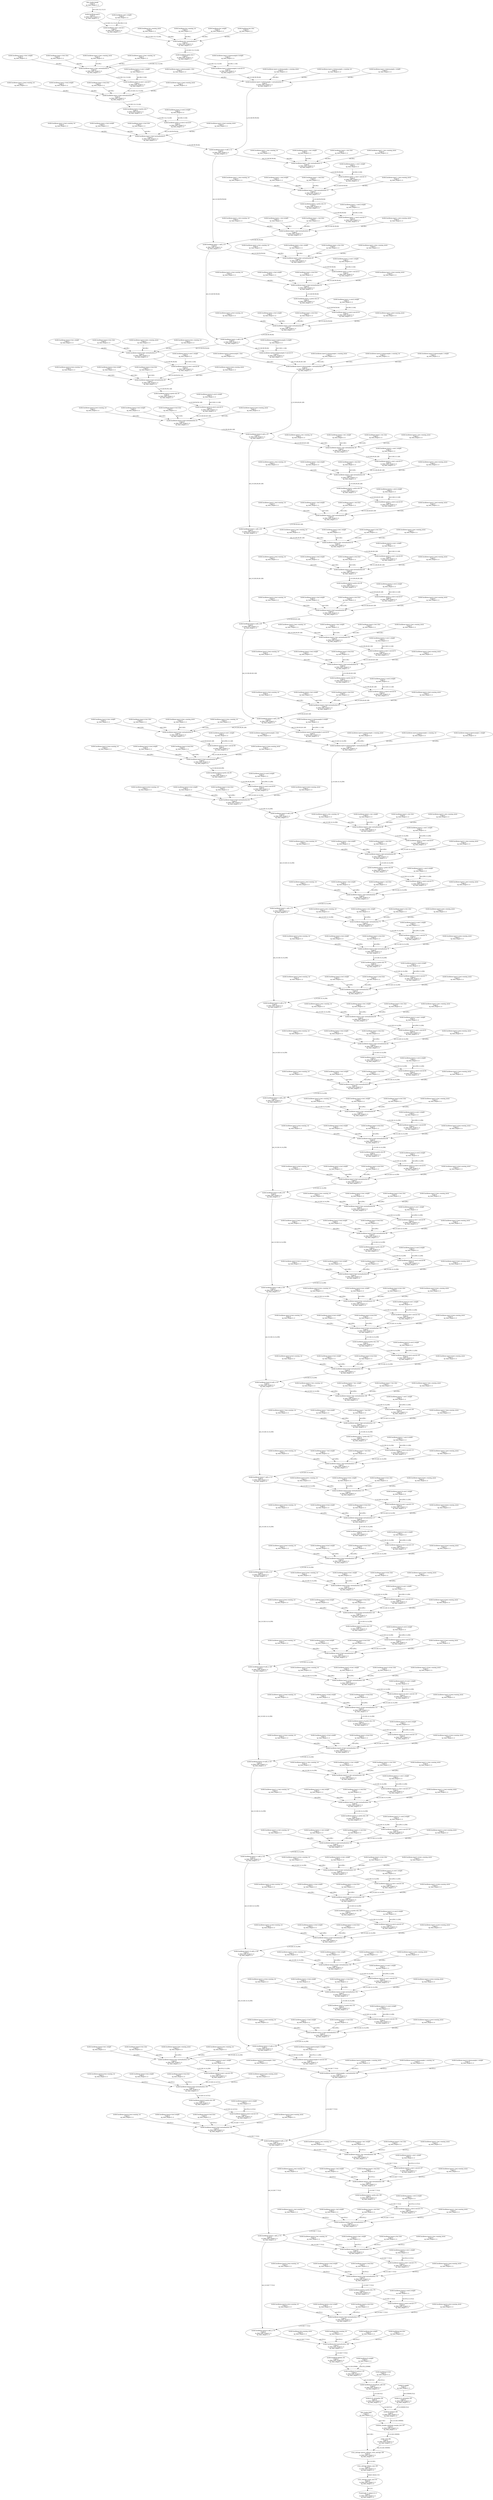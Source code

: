 digraph {
"0" [label="data_loader.image\n0:gpu:0\nop_time_shape:(1,1)"]
"1" [label="data_loader.label\n0:gpu:0\nop_time_shape:(1,1)"]
"2" [label="model.backbone-pad-0\n0:gpu:0\nin_blob_time_shape:(1,1)\nop_time_shape:(1,1)"]
"3" [label="model.backbone.conv1.weight\n0:gpu:0\nop_time_shape:(1,1)"]
"4" [label="model.backbone.conv1-conv2d-1\n0:gpu:0\nin_blob_time_shape:(1,1)\nop_time_shape:(1,1)"]
"5" [label="model.backbone.bn1.running_mean\n0:gpu:0\nop_time_shape:(1,1)"]
"6" [label="model.backbone.bn1.running_var\n0:gpu:0\nop_time_shape:(1,1)"]
"7" [label="model.backbone.bn1.weight\n0:gpu:0\nop_time_shape:(1,1)"]
"8" [label="model.backbone.bn1.bias\n0:gpu:0\nop_time_shape:(1,1)"]
"9" [label="model.backbone.bn1-normalization-2\n0:gpu:0\nin_blob_time_shape:(1,1)\nop_time_shape:(1,1)"]
"10" [label="model.backbone.prelu-relu-3\n0:gpu:0\nin_blob_time_shape:(1,1)\nop_time_shape:(1,1)"]
"11" [label="model.backbone.layer1.0.bn1.running_mean\n0:gpu:0\nop_time_shape:(1,1)"]
"12" [label="model.backbone.layer1.0.bn1.running_var\n0:gpu:0\nop_time_shape:(1,1)"]
"13" [label="model.backbone.layer1.0.bn1.weight\n0:gpu:0\nop_time_shape:(1,1)"]
"14" [label="model.backbone.layer1.0.bn1.bias\n0:gpu:0\nop_time_shape:(1,1)"]
"15" [label="model.backbone.layer1.0.bn1-normalization-4\n0:gpu:0\nin_blob_time_shape:(1,1)\nop_time_shape:(1,1)"]
"16" [label="model.backbone.layer1.0.conv1.weight\n0:gpu:0\nop_time_shape:(1,1)"]
"17" [label="model.backbone.layer1.0.conv1-conv2d-5\n0:gpu:0\nin_blob_time_shape:(1,1)\nop_time_shape:(1,1)"]
"18" [label="model.backbone.layer1.0.bn2.running_mean\n0:gpu:0\nop_time_shape:(1,1)"]
"19" [label="model.backbone.layer1.0.bn2.running_var\n0:gpu:0\nop_time_shape:(1,1)"]
"20" [label="model.backbone.layer1.0.bn2.weight\n0:gpu:0\nop_time_shape:(1,1)"]
"21" [label="model.backbone.layer1.0.bn2.bias\n0:gpu:0\nop_time_shape:(1,1)"]
"22" [label="model.backbone.layer1.0.bn2-normalization-6\n0:gpu:0\nin_blob_time_shape:(1,1)\nop_time_shape:(1,1)"]
"23" [label="model.backbone.layer1.0.prelu-relu-7\n0:gpu:0\nin_blob_time_shape:(1,1)\nop_time_shape:(1,1)"]
"24" [label="model.backbone.layer1.0.conv2.weight\n0:gpu:0\nop_time_shape:(1,1)"]
"25" [label="model.backbone.layer1.0.conv2-conv2d-8\n0:gpu:0\nin_blob_time_shape:(1,1)\nop_time_shape:(1,1)"]
"26" [label="model.backbone.layer1.0.bn3.running_mean\n0:gpu:0\nop_time_shape:(1,1)"]
"27" [label="model.backbone.layer1.0.bn3.running_var\n0:gpu:0\nop_time_shape:(1,1)"]
"28" [label="model.backbone.layer1.0.bn3.weight\n0:gpu:0\nop_time_shape:(1,1)"]
"29" [label="model.backbone.layer1.0.bn3.bias\n0:gpu:0\nop_time_shape:(1,1)"]
"30" [label="model.backbone.layer1.0.bn3-normalization-9\n0:gpu:0\nin_blob_time_shape:(1,1)\nop_time_shape:(1,1)"]
"31" [label="model.backbone.layer1.0.downsample.0.weight\n0:gpu:0\nop_time_shape:(1,1)"]
"32" [label="model.backbone.layer1.0.downsample.0-conv2d-10\n0:gpu:0\nin_blob_time_shape:(1,1)\nop_time_shape:(1,1)"]
"33" [label="model.backbone.layer1.0.downsample.1.running_mean\n0:gpu:0\nop_time_shape:(1,1)"]
"34" [label="model.backbone.layer1.0.downsample.1.running_var\n0:gpu:0\nop_time_shape:(1,1)"]
"35" [label="model.backbone.layer1.0.downsample.1.weight\n0:gpu:0\nop_time_shape:(1,1)"]
"36" [label="model.backbone.layer1.0.downsample.1.bias\n0:gpu:0\nop_time_shape:(1,1)"]
"37" [label="model.backbone.layer1.0.downsample.1-normalization-11\n0:gpu:0\nin_blob_time_shape:(1,1)\nop_time_shape:(1,1)"]
"38" [label="model.backbone.layer1.0-add_n-12\n0:gpu:0\nin_blob_time_shape:(1,1)\nop_time_shape:(1,1)"]
"39" [label="model.backbone.layer1.1.bn1.running_mean\n0:gpu:0\nop_time_shape:(1,1)"]
"40" [label="model.backbone.layer1.1.bn1.running_var\n0:gpu:0\nop_time_shape:(1,1)"]
"41" [label="model.backbone.layer1.1.bn1.weight\n0:gpu:0\nop_time_shape:(1,1)"]
"42" [label="model.backbone.layer1.1.bn1.bias\n0:gpu:0\nop_time_shape:(1,1)"]
"43" [label="model.backbone.layer1.1.bn1-normalization-13\n0:gpu:0\nin_blob_time_shape:(1,1)\nop_time_shape:(1,1)"]
"44" [label="model.backbone.layer1.1.conv1.weight\n0:gpu:0\nop_time_shape:(1,1)"]
"45" [label="model.backbone.layer1.1.conv1-conv2d-14\n0:gpu:0\nin_blob_time_shape:(1,1)\nop_time_shape:(1,1)"]
"46" [label="model.backbone.layer1.1.bn2.running_mean\n0:gpu:0\nop_time_shape:(1,1)"]
"47" [label="model.backbone.layer1.1.bn2.running_var\n0:gpu:0\nop_time_shape:(1,1)"]
"48" [label="model.backbone.layer1.1.bn2.weight\n0:gpu:0\nop_time_shape:(1,1)"]
"49" [label="model.backbone.layer1.1.bn2.bias\n0:gpu:0\nop_time_shape:(1,1)"]
"50" [label="model.backbone.layer1.1.bn2-normalization-15\n0:gpu:0\nin_blob_time_shape:(1,1)\nop_time_shape:(1,1)"]
"51" [label="model.backbone.layer1.1.prelu-relu-16\n0:gpu:0\nin_blob_time_shape:(1,1)\nop_time_shape:(1,1)"]
"52" [label="model.backbone.layer1.1.conv2.weight\n0:gpu:0\nop_time_shape:(1,1)"]
"53" [label="model.backbone.layer1.1.conv2-conv2d-17\n0:gpu:0\nin_blob_time_shape:(1,1)\nop_time_shape:(1,1)"]
"54" [label="model.backbone.layer1.1.bn3.running_mean\n0:gpu:0\nop_time_shape:(1,1)"]
"55" [label="model.backbone.layer1.1.bn3.running_var\n0:gpu:0\nop_time_shape:(1,1)"]
"56" [label="model.backbone.layer1.1.bn3.weight\n0:gpu:0\nop_time_shape:(1,1)"]
"57" [label="model.backbone.layer1.1.bn3.bias\n0:gpu:0\nop_time_shape:(1,1)"]
"58" [label="model.backbone.layer1.1.bn3-normalization-18\n0:gpu:0\nin_blob_time_shape:(1,1)\nop_time_shape:(1,1)"]
"59" [label="model.backbone.layer1.1-add_n-19\n0:gpu:0\nin_blob_time_shape:(1,1)\nop_time_shape:(1,1)"]
"60" [label="model.backbone.layer1.2.bn1.running_mean\n0:gpu:0\nop_time_shape:(1,1)"]
"61" [label="model.backbone.layer1.2.bn1.running_var\n0:gpu:0\nop_time_shape:(1,1)"]
"62" [label="model.backbone.layer1.2.bn1.weight\n0:gpu:0\nop_time_shape:(1,1)"]
"63" [label="model.backbone.layer1.2.bn1.bias\n0:gpu:0\nop_time_shape:(1,1)"]
"64" [label="model.backbone.layer1.2.bn1-normalization-20\n0:gpu:0\nin_blob_time_shape:(1,1)\nop_time_shape:(1,1)"]
"65" [label="model.backbone.layer1.2.conv1.weight\n0:gpu:0\nop_time_shape:(1,1)"]
"66" [label="model.backbone.layer1.2.conv1-conv2d-21\n0:gpu:0\nin_blob_time_shape:(1,1)\nop_time_shape:(1,1)"]
"67" [label="model.backbone.layer1.2.bn2.running_mean\n0:gpu:0\nop_time_shape:(1,1)"]
"68" [label="model.backbone.layer1.2.bn2.running_var\n0:gpu:0\nop_time_shape:(1,1)"]
"69" [label="model.backbone.layer1.2.bn2.weight\n0:gpu:0\nop_time_shape:(1,1)"]
"70" [label="model.backbone.layer1.2.bn2.bias\n0:gpu:0\nop_time_shape:(1,1)"]
"71" [label="model.backbone.layer1.2.bn2-normalization-22\n0:gpu:0\nin_blob_time_shape:(1,1)\nop_time_shape:(1,1)"]
"72" [label="model.backbone.layer1.2.prelu-relu-23\n0:gpu:0\nin_blob_time_shape:(1,1)\nop_time_shape:(1,1)"]
"73" [label="model.backbone.layer1.2.conv2.weight\n0:gpu:0\nop_time_shape:(1,1)"]
"74" [label="model.backbone.layer1.2.conv2-conv2d-24\n0:gpu:0\nin_blob_time_shape:(1,1)\nop_time_shape:(1,1)"]
"75" [label="model.backbone.layer1.2.bn3.running_mean\n0:gpu:0\nop_time_shape:(1,1)"]
"76" [label="model.backbone.layer1.2.bn3.running_var\n0:gpu:0\nop_time_shape:(1,1)"]
"77" [label="model.backbone.layer1.2.bn3.weight\n0:gpu:0\nop_time_shape:(1,1)"]
"78" [label="model.backbone.layer1.2.bn3.bias\n0:gpu:0\nop_time_shape:(1,1)"]
"79" [label="model.backbone.layer1.2.bn3-normalization-25\n0:gpu:0\nin_blob_time_shape:(1,1)\nop_time_shape:(1,1)"]
"80" [label="model.backbone.layer1.2-add_n-26\n0:gpu:0\nin_blob_time_shape:(1,1)\nop_time_shape:(1,1)"]
"81" [label="model.backbone.layer2.0.bn1.running_mean\n0:gpu:0\nop_time_shape:(1,1)"]
"82" [label="model.backbone.layer2.0.bn1.running_var\n0:gpu:0\nop_time_shape:(1,1)"]
"83" [label="model.backbone.layer2.0.bn1.weight\n0:gpu:0\nop_time_shape:(1,1)"]
"84" [label="model.backbone.layer2.0.bn1.bias\n0:gpu:0\nop_time_shape:(1,1)"]
"85" [label="model.backbone.layer2.0.bn1-normalization-27\n0:gpu:0\nin_blob_time_shape:(1,1)\nop_time_shape:(1,1)"]
"86" [label="model.backbone.layer2.0.conv1.weight\n0:gpu:0\nop_time_shape:(1,1)"]
"87" [label="model.backbone.layer2.0.conv1-conv2d-28\n0:gpu:0\nin_blob_time_shape:(1,1)\nop_time_shape:(1,1)"]
"88" [label="model.backbone.layer2.0.bn2.running_mean\n0:gpu:0\nop_time_shape:(1,1)"]
"89" [label="model.backbone.layer2.0.bn2.running_var\n0:gpu:0\nop_time_shape:(1,1)"]
"90" [label="model.backbone.layer2.0.bn2.weight\n0:gpu:0\nop_time_shape:(1,1)"]
"91" [label="model.backbone.layer2.0.bn2.bias\n0:gpu:0\nop_time_shape:(1,1)"]
"92" [label="model.backbone.layer2.0.bn2-normalization-29\n0:gpu:0\nin_blob_time_shape:(1,1)\nop_time_shape:(1,1)"]
"93" [label="model.backbone.layer2.0.prelu-relu-30\n0:gpu:0\nin_blob_time_shape:(1,1)\nop_time_shape:(1,1)"]
"94" [label="model.backbone.layer2.0.conv2.weight\n0:gpu:0\nop_time_shape:(1,1)"]
"95" [label="model.backbone.layer2.0.conv2-conv2d-31\n0:gpu:0\nin_blob_time_shape:(1,1)\nop_time_shape:(1,1)"]
"96" [label="model.backbone.layer2.0.bn3.running_mean\n0:gpu:0\nop_time_shape:(1,1)"]
"97" [label="model.backbone.layer2.0.bn3.running_var\n0:gpu:0\nop_time_shape:(1,1)"]
"98" [label="model.backbone.layer2.0.bn3.weight\n0:gpu:0\nop_time_shape:(1,1)"]
"99" [label="model.backbone.layer2.0.bn3.bias\n0:gpu:0\nop_time_shape:(1,1)"]
"100" [label="model.backbone.layer2.0.bn3-normalization-32\n0:gpu:0\nin_blob_time_shape:(1,1)\nop_time_shape:(1,1)"]
"101" [label="model.backbone.layer2.0.downsample.0.weight\n0:gpu:0\nop_time_shape:(1,1)"]
"102" [label="model.backbone.layer2.0.downsample.0-conv2d-33\n0:gpu:0\nin_blob_time_shape:(1,1)\nop_time_shape:(1,1)"]
"103" [label="model.backbone.layer2.0.downsample.1.running_mean\n0:gpu:0\nop_time_shape:(1,1)"]
"104" [label="model.backbone.layer2.0.downsample.1.running_var\n0:gpu:0\nop_time_shape:(1,1)"]
"105" [label="model.backbone.layer2.0.downsample.1.weight\n0:gpu:0\nop_time_shape:(1,1)"]
"106" [label="model.backbone.layer2.0.downsample.1.bias\n0:gpu:0\nop_time_shape:(1,1)"]
"107" [label="model.backbone.layer2.0.downsample.1-normalization-34\n0:gpu:0\nin_blob_time_shape:(1,1)\nop_time_shape:(1,1)"]
"108" [label="model.backbone.layer2.0-add_n-35\n0:gpu:0\nin_blob_time_shape:(1,1)\nop_time_shape:(1,1)"]
"109" [label="model.backbone.layer2.1.bn1.running_mean\n0:gpu:0\nop_time_shape:(1,1)"]
"110" [label="model.backbone.layer2.1.bn1.running_var\n0:gpu:0\nop_time_shape:(1,1)"]
"111" [label="model.backbone.layer2.1.bn1.weight\n0:gpu:0\nop_time_shape:(1,1)"]
"112" [label="model.backbone.layer2.1.bn1.bias\n0:gpu:0\nop_time_shape:(1,1)"]
"113" [label="model.backbone.layer2.1.bn1-normalization-36\n0:gpu:0\nin_blob_time_shape:(1,1)\nop_time_shape:(1,1)"]
"114" [label="model.backbone.layer2.1.conv1.weight\n0:gpu:0\nop_time_shape:(1,1)"]
"115" [label="model.backbone.layer2.1.conv1-conv2d-37\n0:gpu:0\nin_blob_time_shape:(1,1)\nop_time_shape:(1,1)"]
"116" [label="model.backbone.layer2.1.bn2.running_mean\n0:gpu:0\nop_time_shape:(1,1)"]
"117" [label="model.backbone.layer2.1.bn2.running_var\n0:gpu:0\nop_time_shape:(1,1)"]
"118" [label="model.backbone.layer2.1.bn2.weight\n0:gpu:0\nop_time_shape:(1,1)"]
"119" [label="model.backbone.layer2.1.bn2.bias\n0:gpu:0\nop_time_shape:(1,1)"]
"120" [label="model.backbone.layer2.1.bn2-normalization-38\n0:gpu:0\nin_blob_time_shape:(1,1)\nop_time_shape:(1,1)"]
"121" [label="model.backbone.layer2.1.prelu-relu-39\n0:gpu:0\nin_blob_time_shape:(1,1)\nop_time_shape:(1,1)"]
"122" [label="model.backbone.layer2.1.conv2.weight\n0:gpu:0\nop_time_shape:(1,1)"]
"123" [label="model.backbone.layer2.1.conv2-conv2d-40\n0:gpu:0\nin_blob_time_shape:(1,1)\nop_time_shape:(1,1)"]
"124" [label="model.backbone.layer2.1.bn3.running_mean\n0:gpu:0\nop_time_shape:(1,1)"]
"125" [label="model.backbone.layer2.1.bn3.running_var\n0:gpu:0\nop_time_shape:(1,1)"]
"126" [label="model.backbone.layer2.1.bn3.weight\n0:gpu:0\nop_time_shape:(1,1)"]
"127" [label="model.backbone.layer2.1.bn3.bias\n0:gpu:0\nop_time_shape:(1,1)"]
"128" [label="model.backbone.layer2.1.bn3-normalization-41\n0:gpu:0\nin_blob_time_shape:(1,1)\nop_time_shape:(1,1)"]
"129" [label="model.backbone.layer2.1-add_n-42\n0:gpu:0\nin_blob_time_shape:(1,1)\nop_time_shape:(1,1)"]
"130" [label="model.backbone.layer2.2.bn1.running_mean\n0:gpu:0\nop_time_shape:(1,1)"]
"131" [label="model.backbone.layer2.2.bn1.running_var\n0:gpu:0\nop_time_shape:(1,1)"]
"132" [label="model.backbone.layer2.2.bn1.weight\n0:gpu:0\nop_time_shape:(1,1)"]
"133" [label="model.backbone.layer2.2.bn1.bias\n0:gpu:0\nop_time_shape:(1,1)"]
"134" [label="model.backbone.layer2.2.bn1-normalization-43\n0:gpu:0\nin_blob_time_shape:(1,1)\nop_time_shape:(1,1)"]
"135" [label="model.backbone.layer2.2.conv1.weight\n0:gpu:0\nop_time_shape:(1,1)"]
"136" [label="model.backbone.layer2.2.conv1-conv2d-44\n0:gpu:0\nin_blob_time_shape:(1,1)\nop_time_shape:(1,1)"]
"137" [label="model.backbone.layer2.2.bn2.running_mean\n0:gpu:0\nop_time_shape:(1,1)"]
"138" [label="model.backbone.layer2.2.bn2.running_var\n0:gpu:0\nop_time_shape:(1,1)"]
"139" [label="model.backbone.layer2.2.bn2.weight\n0:gpu:0\nop_time_shape:(1,1)"]
"140" [label="model.backbone.layer2.2.bn2.bias\n0:gpu:0\nop_time_shape:(1,1)"]
"141" [label="model.backbone.layer2.2.bn2-normalization-45\n0:gpu:0\nin_blob_time_shape:(1,1)\nop_time_shape:(1,1)"]
"142" [label="model.backbone.layer2.2.prelu-relu-46\n0:gpu:0\nin_blob_time_shape:(1,1)\nop_time_shape:(1,1)"]
"143" [label="model.backbone.layer2.2.conv2.weight\n0:gpu:0\nop_time_shape:(1,1)"]
"144" [label="model.backbone.layer2.2.conv2-conv2d-47\n0:gpu:0\nin_blob_time_shape:(1,1)\nop_time_shape:(1,1)"]
"145" [label="model.backbone.layer2.2.bn3.running_mean\n0:gpu:0\nop_time_shape:(1,1)"]
"146" [label="model.backbone.layer2.2.bn3.running_var\n0:gpu:0\nop_time_shape:(1,1)"]
"147" [label="model.backbone.layer2.2.bn3.weight\n0:gpu:0\nop_time_shape:(1,1)"]
"148" [label="model.backbone.layer2.2.bn3.bias\n0:gpu:0\nop_time_shape:(1,1)"]
"149" [label="model.backbone.layer2.2.bn3-normalization-48\n0:gpu:0\nin_blob_time_shape:(1,1)\nop_time_shape:(1,1)"]
"150" [label="model.backbone.layer2.2-add_n-49\n0:gpu:0\nin_blob_time_shape:(1,1)\nop_time_shape:(1,1)"]
"151" [label="model.backbone.layer2.3.bn1.running_mean\n0:gpu:0\nop_time_shape:(1,1)"]
"152" [label="model.backbone.layer2.3.bn1.running_var\n0:gpu:0\nop_time_shape:(1,1)"]
"153" [label="model.backbone.layer2.3.bn1.weight\n0:gpu:0\nop_time_shape:(1,1)"]
"154" [label="model.backbone.layer2.3.bn1.bias\n0:gpu:0\nop_time_shape:(1,1)"]
"155" [label="model.backbone.layer2.3.bn1-normalization-50\n0:gpu:0\nin_blob_time_shape:(1,1)\nop_time_shape:(1,1)"]
"156" [label="model.backbone.layer2.3.conv1.weight\n0:gpu:0\nop_time_shape:(1,1)"]
"157" [label="model.backbone.layer2.3.conv1-conv2d-51\n0:gpu:0\nin_blob_time_shape:(1,1)\nop_time_shape:(1,1)"]
"158" [label="model.backbone.layer2.3.bn2.running_mean\n0:gpu:0\nop_time_shape:(1,1)"]
"159" [label="model.backbone.layer2.3.bn2.running_var\n0:gpu:0\nop_time_shape:(1,1)"]
"160" [label="model.backbone.layer2.3.bn2.weight\n0:gpu:0\nop_time_shape:(1,1)"]
"161" [label="model.backbone.layer2.3.bn2.bias\n0:gpu:0\nop_time_shape:(1,1)"]
"162" [label="model.backbone.layer2.3.bn2-normalization-52\n0:gpu:0\nin_blob_time_shape:(1,1)\nop_time_shape:(1,1)"]
"163" [label="model.backbone.layer2.3.prelu-relu-53\n0:gpu:0\nin_blob_time_shape:(1,1)\nop_time_shape:(1,1)"]
"164" [label="model.backbone.layer2.3.conv2.weight\n0:gpu:0\nop_time_shape:(1,1)"]
"165" [label="model.backbone.layer2.3.conv2-conv2d-54\n0:gpu:0\nin_blob_time_shape:(1,1)\nop_time_shape:(1,1)"]
"166" [label="model.backbone.layer2.3.bn3.running_mean\n0:gpu:0\nop_time_shape:(1,1)"]
"167" [label="model.backbone.layer2.3.bn3.running_var\n0:gpu:0\nop_time_shape:(1,1)"]
"168" [label="model.backbone.layer2.3.bn3.weight\n0:gpu:0\nop_time_shape:(1,1)"]
"169" [label="model.backbone.layer2.3.bn3.bias\n0:gpu:0\nop_time_shape:(1,1)"]
"170" [label="model.backbone.layer2.3.bn3-normalization-55\n0:gpu:0\nin_blob_time_shape:(1,1)\nop_time_shape:(1,1)"]
"171" [label="model.backbone.layer2.3-add_n-56\n0:gpu:0\nin_blob_time_shape:(1,1)\nop_time_shape:(1,1)"]
"172" [label="model.backbone.layer3.0.bn1.running_mean\n0:gpu:0\nop_time_shape:(1,1)"]
"173" [label="model.backbone.layer3.0.bn1.running_var\n0:gpu:0\nop_time_shape:(1,1)"]
"174" [label="model.backbone.layer3.0.bn1.weight\n0:gpu:0\nop_time_shape:(1,1)"]
"175" [label="model.backbone.layer3.0.bn1.bias\n0:gpu:0\nop_time_shape:(1,1)"]
"176" [label="model.backbone.layer3.0.bn1-normalization-57\n0:gpu:0\nin_blob_time_shape:(1,1)\nop_time_shape:(1,1)"]
"177" [label="model.backbone.layer3.0.conv1.weight\n0:gpu:0\nop_time_shape:(1,1)"]
"178" [label="model.backbone.layer3.0.conv1-conv2d-58\n0:gpu:0\nin_blob_time_shape:(1,1)\nop_time_shape:(1,1)"]
"179" [label="model.backbone.layer3.0.bn2.running_mean\n0:gpu:0\nop_time_shape:(1,1)"]
"180" [label="model.backbone.layer3.0.bn2.running_var\n0:gpu:0\nop_time_shape:(1,1)"]
"181" [label="model.backbone.layer3.0.bn2.weight\n0:gpu:0\nop_time_shape:(1,1)"]
"182" [label="model.backbone.layer3.0.bn2.bias\n0:gpu:0\nop_time_shape:(1,1)"]
"183" [label="model.backbone.layer3.0.bn2-normalization-59\n0:gpu:0\nin_blob_time_shape:(1,1)\nop_time_shape:(1,1)"]
"184" [label="model.backbone.layer3.0.prelu-relu-60\n0:gpu:0\nin_blob_time_shape:(1,1)\nop_time_shape:(1,1)"]
"185" [label="model.backbone.layer3.0.conv2.weight\n0:gpu:0\nop_time_shape:(1,1)"]
"186" [label="model.backbone.layer3.0.conv2-conv2d-61\n0:gpu:0\nin_blob_time_shape:(1,1)\nop_time_shape:(1,1)"]
"187" [label="model.backbone.layer3.0.bn3.running_mean\n0:gpu:0\nop_time_shape:(1,1)"]
"188" [label="model.backbone.layer3.0.bn3.running_var\n0:gpu:0\nop_time_shape:(1,1)"]
"189" [label="model.backbone.layer3.0.bn3.weight\n0:gpu:0\nop_time_shape:(1,1)"]
"190" [label="model.backbone.layer3.0.bn3.bias\n0:gpu:0\nop_time_shape:(1,1)"]
"191" [label="model.backbone.layer3.0.bn3-normalization-62\n0:gpu:0\nin_blob_time_shape:(1,1)\nop_time_shape:(1,1)"]
"192" [label="model.backbone.layer3.0.downsample.0.weight\n0:gpu:0\nop_time_shape:(1,1)"]
"193" [label="model.backbone.layer3.0.downsample.0-conv2d-63\n0:gpu:0\nin_blob_time_shape:(1,1)\nop_time_shape:(1,1)"]
"194" [label="model.backbone.layer3.0.downsample.1.running_mean\n0:gpu:0\nop_time_shape:(1,1)"]
"195" [label="model.backbone.layer3.0.downsample.1.running_var\n0:gpu:0\nop_time_shape:(1,1)"]
"196" [label="model.backbone.layer3.0.downsample.1.weight\n0:gpu:0\nop_time_shape:(1,1)"]
"197" [label="model.backbone.layer3.0.downsample.1.bias\n0:gpu:0\nop_time_shape:(1,1)"]
"198" [label="model.backbone.layer3.0.downsample.1-normalization-64\n0:gpu:0\nin_blob_time_shape:(1,1)\nop_time_shape:(1,1)"]
"199" [label="model.backbone.layer3.0-add_n-65\n0:gpu:0\nin_blob_time_shape:(1,1)\nop_time_shape:(1,1)"]
"200" [label="model.backbone.layer3.1.bn1.running_mean\n0:gpu:0\nop_time_shape:(1,1)"]
"201" [label="model.backbone.layer3.1.bn1.running_var\n0:gpu:0\nop_time_shape:(1,1)"]
"202" [label="model.backbone.layer3.1.bn1.weight\n0:gpu:0\nop_time_shape:(1,1)"]
"203" [label="model.backbone.layer3.1.bn1.bias\n0:gpu:0\nop_time_shape:(1,1)"]
"204" [label="model.backbone.layer3.1.bn1-normalization-66\n0:gpu:0\nin_blob_time_shape:(1,1)\nop_time_shape:(1,1)"]
"205" [label="model.backbone.layer3.1.conv1.weight\n0:gpu:0\nop_time_shape:(1,1)"]
"206" [label="model.backbone.layer3.1.conv1-conv2d-67\n0:gpu:0\nin_blob_time_shape:(1,1)\nop_time_shape:(1,1)"]
"207" [label="model.backbone.layer3.1.bn2.running_mean\n0:gpu:0\nop_time_shape:(1,1)"]
"208" [label="model.backbone.layer3.1.bn2.running_var\n0:gpu:0\nop_time_shape:(1,1)"]
"209" [label="model.backbone.layer3.1.bn2.weight\n0:gpu:0\nop_time_shape:(1,1)"]
"210" [label="model.backbone.layer3.1.bn2.bias\n0:gpu:0\nop_time_shape:(1,1)"]
"211" [label="model.backbone.layer3.1.bn2-normalization-68\n0:gpu:0\nin_blob_time_shape:(1,1)\nop_time_shape:(1,1)"]
"212" [label="model.backbone.layer3.1.prelu-relu-69\n0:gpu:0\nin_blob_time_shape:(1,1)\nop_time_shape:(1,1)"]
"213" [label="model.backbone.layer3.1.conv2.weight\n0:gpu:0\nop_time_shape:(1,1)"]
"214" [label="model.backbone.layer3.1.conv2-conv2d-70\n0:gpu:0\nin_blob_time_shape:(1,1)\nop_time_shape:(1,1)"]
"215" [label="model.backbone.layer3.1.bn3.running_mean\n0:gpu:0\nop_time_shape:(1,1)"]
"216" [label="model.backbone.layer3.1.bn3.running_var\n0:gpu:0\nop_time_shape:(1,1)"]
"217" [label="model.backbone.layer3.1.bn3.weight\n0:gpu:0\nop_time_shape:(1,1)"]
"218" [label="model.backbone.layer3.1.bn3.bias\n0:gpu:0\nop_time_shape:(1,1)"]
"219" [label="model.backbone.layer3.1.bn3-normalization-71\n0:gpu:0\nin_blob_time_shape:(1,1)\nop_time_shape:(1,1)"]
"220" [label="model.backbone.layer3.1-add_n-72\n0:gpu:0\nin_blob_time_shape:(1,1)\nop_time_shape:(1,1)"]
"221" [label="model.backbone.layer3.2.bn1.running_mean\n0:gpu:0\nop_time_shape:(1,1)"]
"222" [label="model.backbone.layer3.2.bn1.running_var\n0:gpu:0\nop_time_shape:(1,1)"]
"223" [label="model.backbone.layer3.2.bn1.weight\n0:gpu:0\nop_time_shape:(1,1)"]
"224" [label="model.backbone.layer3.2.bn1.bias\n0:gpu:0\nop_time_shape:(1,1)"]
"225" [label="model.backbone.layer3.2.bn1-normalization-73\n0:gpu:0\nin_blob_time_shape:(1,1)\nop_time_shape:(1,1)"]
"226" [label="model.backbone.layer3.2.conv1.weight\n0:gpu:0\nop_time_shape:(1,1)"]
"227" [label="model.backbone.layer3.2.conv1-conv2d-74\n0:gpu:0\nin_blob_time_shape:(1,1)\nop_time_shape:(1,1)"]
"228" [label="model.backbone.layer3.2.bn2.running_mean\n0:gpu:0\nop_time_shape:(1,1)"]
"229" [label="model.backbone.layer3.2.bn2.running_var\n0:gpu:0\nop_time_shape:(1,1)"]
"230" [label="model.backbone.layer3.2.bn2.weight\n0:gpu:0\nop_time_shape:(1,1)"]
"231" [label="model.backbone.layer3.2.bn2.bias\n0:gpu:0\nop_time_shape:(1,1)"]
"232" [label="model.backbone.layer3.2.bn2-normalization-75\n0:gpu:0\nin_blob_time_shape:(1,1)\nop_time_shape:(1,1)"]
"233" [label="model.backbone.layer3.2.prelu-relu-76\n0:gpu:0\nin_blob_time_shape:(1,1)\nop_time_shape:(1,1)"]
"234" [label="model.backbone.layer3.2.conv2.weight\n0:gpu:0\nop_time_shape:(1,1)"]
"235" [label="model.backbone.layer3.2.conv2-conv2d-77\n0:gpu:0\nin_blob_time_shape:(1,1)\nop_time_shape:(1,1)"]
"236" [label="model.backbone.layer3.2.bn3.running_mean\n0:gpu:0\nop_time_shape:(1,1)"]
"237" [label="model.backbone.layer3.2.bn3.running_var\n0:gpu:0\nop_time_shape:(1,1)"]
"238" [label="model.backbone.layer3.2.bn3.weight\n0:gpu:0\nop_time_shape:(1,1)"]
"239" [label="model.backbone.layer3.2.bn3.bias\n0:gpu:0\nop_time_shape:(1,1)"]
"240" [label="model.backbone.layer3.2.bn3-normalization-78\n0:gpu:0\nin_blob_time_shape:(1,1)\nop_time_shape:(1,1)"]
"241" [label="model.backbone.layer3.2-add_n-79\n0:gpu:0\nin_blob_time_shape:(1,1)\nop_time_shape:(1,1)"]
"242" [label="model.backbone.layer3.3.bn1.running_mean\n0:gpu:0\nop_time_shape:(1,1)"]
"243" [label="model.backbone.layer3.3.bn1.running_var\n0:gpu:0\nop_time_shape:(1,1)"]
"244" [label="model.backbone.layer3.3.bn1.weight\n0:gpu:0\nop_time_shape:(1,1)"]
"245" [label="model.backbone.layer3.3.bn1.bias\n0:gpu:0\nop_time_shape:(1,1)"]
"246" [label="model.backbone.layer3.3.bn1-normalization-80\n0:gpu:0\nin_blob_time_shape:(1,1)\nop_time_shape:(1,1)"]
"247" [label="model.backbone.layer3.3.conv1.weight\n0:gpu:0\nop_time_shape:(1,1)"]
"248" [label="model.backbone.layer3.3.conv1-conv2d-81\n0:gpu:0\nin_blob_time_shape:(1,1)\nop_time_shape:(1,1)"]
"249" [label="model.backbone.layer3.3.bn2.running_mean\n0:gpu:0\nop_time_shape:(1,1)"]
"250" [label="model.backbone.layer3.3.bn2.running_var\n0:gpu:0\nop_time_shape:(1,1)"]
"251" [label="model.backbone.layer3.3.bn2.weight\n0:gpu:0\nop_time_shape:(1,1)"]
"252" [label="model.backbone.layer3.3.bn2.bias\n0:gpu:0\nop_time_shape:(1,1)"]
"253" [label="model.backbone.layer3.3.bn2-normalization-82\n0:gpu:0\nin_blob_time_shape:(1,1)\nop_time_shape:(1,1)"]
"254" [label="model.backbone.layer3.3.prelu-relu-83\n0:gpu:0\nin_blob_time_shape:(1,1)\nop_time_shape:(1,1)"]
"255" [label="model.backbone.layer3.3.conv2.weight\n0:gpu:0\nop_time_shape:(1,1)"]
"256" [label="model.backbone.layer3.3.conv2-conv2d-84\n0:gpu:0\nin_blob_time_shape:(1,1)\nop_time_shape:(1,1)"]
"257" [label="model.backbone.layer3.3.bn3.running_mean\n0:gpu:0\nop_time_shape:(1,1)"]
"258" [label="model.backbone.layer3.3.bn3.running_var\n0:gpu:0\nop_time_shape:(1,1)"]
"259" [label="model.backbone.layer3.3.bn3.weight\n0:gpu:0\nop_time_shape:(1,1)"]
"260" [label="model.backbone.layer3.3.bn3.bias\n0:gpu:0\nop_time_shape:(1,1)"]
"261" [label="model.backbone.layer3.3.bn3-normalization-85\n0:gpu:0\nin_blob_time_shape:(1,1)\nop_time_shape:(1,1)"]
"262" [label="model.backbone.layer3.3-add_n-86\n0:gpu:0\nin_blob_time_shape:(1,1)\nop_time_shape:(1,1)"]
"263" [label="model.backbone.layer3.4.bn1.running_mean\n0:gpu:0\nop_time_shape:(1,1)"]
"264" [label="model.backbone.layer3.4.bn1.running_var\n0:gpu:0\nop_time_shape:(1,1)"]
"265" [label="model.backbone.layer3.4.bn1.weight\n0:gpu:0\nop_time_shape:(1,1)"]
"266" [label="model.backbone.layer3.4.bn1.bias\n0:gpu:0\nop_time_shape:(1,1)"]
"267" [label="model.backbone.layer3.4.bn1-normalization-87\n0:gpu:0\nin_blob_time_shape:(1,1)\nop_time_shape:(1,1)"]
"268" [label="model.backbone.layer3.4.conv1.weight\n0:gpu:0\nop_time_shape:(1,1)"]
"269" [label="model.backbone.layer3.4.conv1-conv2d-88\n0:gpu:0\nin_blob_time_shape:(1,1)\nop_time_shape:(1,1)"]
"270" [label="model.backbone.layer3.4.bn2.running_mean\n0:gpu:0\nop_time_shape:(1,1)"]
"271" [label="model.backbone.layer3.4.bn2.running_var\n0:gpu:0\nop_time_shape:(1,1)"]
"272" [label="model.backbone.layer3.4.bn2.weight\n0:gpu:0\nop_time_shape:(1,1)"]
"273" [label="model.backbone.layer3.4.bn2.bias\n0:gpu:0\nop_time_shape:(1,1)"]
"274" [label="model.backbone.layer3.4.bn2-normalization-89\n0:gpu:0\nin_blob_time_shape:(1,1)\nop_time_shape:(1,1)"]
"275" [label="model.backbone.layer3.4.prelu-relu-90\n0:gpu:0\nin_blob_time_shape:(1,1)\nop_time_shape:(1,1)"]
"276" [label="model.backbone.layer3.4.conv2.weight\n0:gpu:0\nop_time_shape:(1,1)"]
"277" [label="model.backbone.layer3.4.conv2-conv2d-91\n0:gpu:0\nin_blob_time_shape:(1,1)\nop_time_shape:(1,1)"]
"278" [label="model.backbone.layer3.4.bn3.running_mean\n0:gpu:0\nop_time_shape:(1,1)"]
"279" [label="model.backbone.layer3.4.bn3.running_var\n0:gpu:0\nop_time_shape:(1,1)"]
"280" [label="model.backbone.layer3.4.bn3.weight\n0:gpu:0\nop_time_shape:(1,1)"]
"281" [label="model.backbone.layer3.4.bn3.bias\n0:gpu:0\nop_time_shape:(1,1)"]
"282" [label="model.backbone.layer3.4.bn3-normalization-92\n0:gpu:0\nin_blob_time_shape:(1,1)\nop_time_shape:(1,1)"]
"283" [label="model.backbone.layer3.4-add_n-93\n0:gpu:0\nin_blob_time_shape:(1,1)\nop_time_shape:(1,1)"]
"284" [label="model.backbone.layer3.5.bn1.running_mean\n0:gpu:0\nop_time_shape:(1,1)"]
"285" [label="model.backbone.layer3.5.bn1.running_var\n0:gpu:0\nop_time_shape:(1,1)"]
"286" [label="model.backbone.layer3.5.bn1.weight\n0:gpu:0\nop_time_shape:(1,1)"]
"287" [label="model.backbone.layer3.5.bn1.bias\n0:gpu:0\nop_time_shape:(1,1)"]
"288" [label="model.backbone.layer3.5.bn1-normalization-94\n0:gpu:0\nin_blob_time_shape:(1,1)\nop_time_shape:(1,1)"]
"289" [label="model.backbone.layer3.5.conv1.weight\n0:gpu:0\nop_time_shape:(1,1)"]
"290" [label="model.backbone.layer3.5.conv1-conv2d-95\n0:gpu:0\nin_blob_time_shape:(1,1)\nop_time_shape:(1,1)"]
"291" [label="model.backbone.layer3.5.bn2.running_mean\n0:gpu:0\nop_time_shape:(1,1)"]
"292" [label="model.backbone.layer3.5.bn2.running_var\n0:gpu:0\nop_time_shape:(1,1)"]
"293" [label="model.backbone.layer3.5.bn2.weight\n0:gpu:0\nop_time_shape:(1,1)"]
"294" [label="model.backbone.layer3.5.bn2.bias\n0:gpu:0\nop_time_shape:(1,1)"]
"295" [label="model.backbone.layer3.5.bn2-normalization-96\n0:gpu:0\nin_blob_time_shape:(1,1)\nop_time_shape:(1,1)"]
"296" [label="model.backbone.layer3.5.prelu-relu-97\n0:gpu:0\nin_blob_time_shape:(1,1)\nop_time_shape:(1,1)"]
"297" [label="model.backbone.layer3.5.conv2.weight\n0:gpu:0\nop_time_shape:(1,1)"]
"298" [label="model.backbone.layer3.5.conv2-conv2d-98\n0:gpu:0\nin_blob_time_shape:(1,1)\nop_time_shape:(1,1)"]
"299" [label="model.backbone.layer3.5.bn3.running_mean\n0:gpu:0\nop_time_shape:(1,1)"]
"300" [label="model.backbone.layer3.5.bn3.running_var\n0:gpu:0\nop_time_shape:(1,1)"]
"301" [label="model.backbone.layer3.5.bn3.weight\n0:gpu:0\nop_time_shape:(1,1)"]
"302" [label="model.backbone.layer3.5.bn3.bias\n0:gpu:0\nop_time_shape:(1,1)"]
"303" [label="model.backbone.layer3.5.bn3-normalization-99\n0:gpu:0\nin_blob_time_shape:(1,1)\nop_time_shape:(1,1)"]
"304" [label="model.backbone.layer3.5-add_n-100\n0:gpu:0\nin_blob_time_shape:(1,1)\nop_time_shape:(1,1)"]
"305" [label="model.backbone.layer3.6.bn1.running_mean\n0:gpu:0\nop_time_shape:(1,1)"]
"306" [label="model.backbone.layer3.6.bn1.running_var\n0:gpu:0\nop_time_shape:(1,1)"]
"307" [label="model.backbone.layer3.6.bn1.weight\n0:gpu:0\nop_time_shape:(1,1)"]
"308" [label="model.backbone.layer3.6.bn1.bias\n0:gpu:0\nop_time_shape:(1,1)"]
"309" [label="model.backbone.layer3.6.bn1-normalization-101\n0:gpu:0\nin_blob_time_shape:(1,1)\nop_time_shape:(1,1)"]
"310" [label="model.backbone.layer3.6.conv1.weight\n0:gpu:0\nop_time_shape:(1,1)"]
"311" [label="model.backbone.layer3.6.conv1-conv2d-102\n0:gpu:0\nin_blob_time_shape:(1,1)\nop_time_shape:(1,1)"]
"312" [label="model.backbone.layer3.6.bn2.running_mean\n0:gpu:0\nop_time_shape:(1,1)"]
"313" [label="model.backbone.layer3.6.bn2.running_var\n0:gpu:0\nop_time_shape:(1,1)"]
"314" [label="model.backbone.layer3.6.bn2.weight\n0:gpu:0\nop_time_shape:(1,1)"]
"315" [label="model.backbone.layer3.6.bn2.bias\n0:gpu:0\nop_time_shape:(1,1)"]
"316" [label="model.backbone.layer3.6.bn2-normalization-103\n0:gpu:0\nin_blob_time_shape:(1,1)\nop_time_shape:(1,1)"]
"317" [label="model.backbone.layer3.6.prelu-relu-104\n0:gpu:0\nin_blob_time_shape:(1,1)\nop_time_shape:(1,1)"]
"318" [label="model.backbone.layer3.6.conv2.weight\n0:gpu:0\nop_time_shape:(1,1)"]
"319" [label="model.backbone.layer3.6.conv2-conv2d-105\n0:gpu:0\nin_blob_time_shape:(1,1)\nop_time_shape:(1,1)"]
"320" [label="model.backbone.layer3.6.bn3.running_mean\n0:gpu:0\nop_time_shape:(1,1)"]
"321" [label="model.backbone.layer3.6.bn3.running_var\n0:gpu:0\nop_time_shape:(1,1)"]
"322" [label="model.backbone.layer3.6.bn3.weight\n0:gpu:0\nop_time_shape:(1,1)"]
"323" [label="model.backbone.layer3.6.bn3.bias\n0:gpu:0\nop_time_shape:(1,1)"]
"324" [label="model.backbone.layer3.6.bn3-normalization-106\n0:gpu:0\nin_blob_time_shape:(1,1)\nop_time_shape:(1,1)"]
"325" [label="model.backbone.layer3.6-add_n-107\n0:gpu:0\nin_blob_time_shape:(1,1)\nop_time_shape:(1,1)"]
"326" [label="model.backbone.layer3.7.bn1.running_mean\n0:gpu:0\nop_time_shape:(1,1)"]
"327" [label="model.backbone.layer3.7.bn1.running_var\n0:gpu:0\nop_time_shape:(1,1)"]
"328" [label="model.backbone.layer3.7.bn1.weight\n0:gpu:0\nop_time_shape:(1,1)"]
"329" [label="model.backbone.layer3.7.bn1.bias\n0:gpu:0\nop_time_shape:(1,1)"]
"330" [label="model.backbone.layer3.7.bn1-normalization-108\n0:gpu:0\nin_blob_time_shape:(1,1)\nop_time_shape:(1,1)"]
"331" [label="model.backbone.layer3.7.conv1.weight\n0:gpu:0\nop_time_shape:(1,1)"]
"332" [label="model.backbone.layer3.7.conv1-conv2d-109\n0:gpu:0\nin_blob_time_shape:(1,1)\nop_time_shape:(1,1)"]
"333" [label="model.backbone.layer3.7.bn2.running_mean\n0:gpu:0\nop_time_shape:(1,1)"]
"334" [label="model.backbone.layer3.7.bn2.running_var\n0:gpu:0\nop_time_shape:(1,1)"]
"335" [label="model.backbone.layer3.7.bn2.weight\n0:gpu:0\nop_time_shape:(1,1)"]
"336" [label="model.backbone.layer3.7.bn2.bias\n0:gpu:0\nop_time_shape:(1,1)"]
"337" [label="model.backbone.layer3.7.bn2-normalization-110\n0:gpu:0\nin_blob_time_shape:(1,1)\nop_time_shape:(1,1)"]
"338" [label="model.backbone.layer3.7.prelu-relu-111\n0:gpu:0\nin_blob_time_shape:(1,1)\nop_time_shape:(1,1)"]
"339" [label="model.backbone.layer3.7.conv2.weight\n0:gpu:0\nop_time_shape:(1,1)"]
"340" [label="model.backbone.layer3.7.conv2-conv2d-112\n0:gpu:0\nin_blob_time_shape:(1,1)\nop_time_shape:(1,1)"]
"341" [label="model.backbone.layer3.7.bn3.running_mean\n0:gpu:0\nop_time_shape:(1,1)"]
"342" [label="model.backbone.layer3.7.bn3.running_var\n0:gpu:0\nop_time_shape:(1,1)"]
"343" [label="model.backbone.layer3.7.bn3.weight\n0:gpu:0\nop_time_shape:(1,1)"]
"344" [label="model.backbone.layer3.7.bn3.bias\n0:gpu:0\nop_time_shape:(1,1)"]
"345" [label="model.backbone.layer3.7.bn3-normalization-113\n0:gpu:0\nin_blob_time_shape:(1,1)\nop_time_shape:(1,1)"]
"346" [label="model.backbone.layer3.7-add_n-114\n0:gpu:0\nin_blob_time_shape:(1,1)\nop_time_shape:(1,1)"]
"347" [label="model.backbone.layer3.8.bn1.running_mean\n0:gpu:0\nop_time_shape:(1,1)"]
"348" [label="model.backbone.layer3.8.bn1.running_var\n0:gpu:0\nop_time_shape:(1,1)"]
"349" [label="model.backbone.layer3.8.bn1.weight\n0:gpu:0\nop_time_shape:(1,1)"]
"350" [label="model.backbone.layer3.8.bn1.bias\n0:gpu:0\nop_time_shape:(1,1)"]
"351" [label="model.backbone.layer3.8.bn1-normalization-115\n0:gpu:0\nin_blob_time_shape:(1,1)\nop_time_shape:(1,1)"]
"352" [label="model.backbone.layer3.8.conv1.weight\n0:gpu:0\nop_time_shape:(1,1)"]
"353" [label="model.backbone.layer3.8.conv1-conv2d-116\n0:gpu:0\nin_blob_time_shape:(1,1)\nop_time_shape:(1,1)"]
"354" [label="model.backbone.layer3.8.bn2.running_mean\n0:gpu:0\nop_time_shape:(1,1)"]
"355" [label="model.backbone.layer3.8.bn2.running_var\n0:gpu:0\nop_time_shape:(1,1)"]
"356" [label="model.backbone.layer3.8.bn2.weight\n0:gpu:0\nop_time_shape:(1,1)"]
"357" [label="model.backbone.layer3.8.bn2.bias\n0:gpu:0\nop_time_shape:(1,1)"]
"358" [label="model.backbone.layer3.8.bn2-normalization-117\n0:gpu:0\nin_blob_time_shape:(1,1)\nop_time_shape:(1,1)"]
"359" [label="model.backbone.layer3.8.prelu-relu-118\n0:gpu:0\nin_blob_time_shape:(1,1)\nop_time_shape:(1,1)"]
"360" [label="model.backbone.layer3.8.conv2.weight\n0:gpu:0\nop_time_shape:(1,1)"]
"361" [label="model.backbone.layer3.8.conv2-conv2d-119\n0:gpu:0\nin_blob_time_shape:(1,1)\nop_time_shape:(1,1)"]
"362" [label="model.backbone.layer3.8.bn3.running_mean\n0:gpu:0\nop_time_shape:(1,1)"]
"363" [label="model.backbone.layer3.8.bn3.running_var\n0:gpu:0\nop_time_shape:(1,1)"]
"364" [label="model.backbone.layer3.8.bn3.weight\n0:gpu:0\nop_time_shape:(1,1)"]
"365" [label="model.backbone.layer3.8.bn3.bias\n0:gpu:0\nop_time_shape:(1,1)"]
"366" [label="model.backbone.layer3.8.bn3-normalization-120\n0:gpu:0\nin_blob_time_shape:(1,1)\nop_time_shape:(1,1)"]
"367" [label="model.backbone.layer3.8-add_n-121\n0:gpu:0\nin_blob_time_shape:(1,1)\nop_time_shape:(1,1)"]
"368" [label="model.backbone.layer3.9.bn1.running_mean\n0:gpu:0\nop_time_shape:(1,1)"]
"369" [label="model.backbone.layer3.9.bn1.running_var\n0:gpu:0\nop_time_shape:(1,1)"]
"370" [label="model.backbone.layer3.9.bn1.weight\n0:gpu:0\nop_time_shape:(1,1)"]
"371" [label="model.backbone.layer3.9.bn1.bias\n0:gpu:0\nop_time_shape:(1,1)"]
"372" [label="model.backbone.layer3.9.bn1-normalization-122\n0:gpu:0\nin_blob_time_shape:(1,1)\nop_time_shape:(1,1)"]
"373" [label="model.backbone.layer3.9.conv1.weight\n0:gpu:0\nop_time_shape:(1,1)"]
"374" [label="model.backbone.layer3.9.conv1-conv2d-123\n0:gpu:0\nin_blob_time_shape:(1,1)\nop_time_shape:(1,1)"]
"375" [label="model.backbone.layer3.9.bn2.running_mean\n0:gpu:0\nop_time_shape:(1,1)"]
"376" [label="model.backbone.layer3.9.bn2.running_var\n0:gpu:0\nop_time_shape:(1,1)"]
"377" [label="model.backbone.layer3.9.bn2.weight\n0:gpu:0\nop_time_shape:(1,1)"]
"378" [label="model.backbone.layer3.9.bn2.bias\n0:gpu:0\nop_time_shape:(1,1)"]
"379" [label="model.backbone.layer3.9.bn2-normalization-124\n0:gpu:0\nin_blob_time_shape:(1,1)\nop_time_shape:(1,1)"]
"380" [label="model.backbone.layer3.9.prelu-relu-125\n0:gpu:0\nin_blob_time_shape:(1,1)\nop_time_shape:(1,1)"]
"381" [label="model.backbone.layer3.9.conv2.weight\n0:gpu:0\nop_time_shape:(1,1)"]
"382" [label="model.backbone.layer3.9.conv2-conv2d-126\n0:gpu:0\nin_blob_time_shape:(1,1)\nop_time_shape:(1,1)"]
"383" [label="model.backbone.layer3.9.bn3.running_mean\n0:gpu:0\nop_time_shape:(1,1)"]
"384" [label="model.backbone.layer3.9.bn3.running_var\n0:gpu:0\nop_time_shape:(1,1)"]
"385" [label="model.backbone.layer3.9.bn3.weight\n0:gpu:0\nop_time_shape:(1,1)"]
"386" [label="model.backbone.layer3.9.bn3.bias\n0:gpu:0\nop_time_shape:(1,1)"]
"387" [label="model.backbone.layer3.9.bn3-normalization-127\n0:gpu:0\nin_blob_time_shape:(1,1)\nop_time_shape:(1,1)"]
"388" [label="model.backbone.layer3.9-add_n-128\n0:gpu:0\nin_blob_time_shape:(1,1)\nop_time_shape:(1,1)"]
"389" [label="model.backbone.layer3.10.bn1.running_mean\n0:gpu:0\nop_time_shape:(1,1)"]
"390" [label="model.backbone.layer3.10.bn1.running_var\n0:gpu:0\nop_time_shape:(1,1)"]
"391" [label="model.backbone.layer3.10.bn1.weight\n0:gpu:0\nop_time_shape:(1,1)"]
"392" [label="model.backbone.layer3.10.bn1.bias\n0:gpu:0\nop_time_shape:(1,1)"]
"393" [label="model.backbone.layer3.10.bn1-normalization-129\n0:gpu:0\nin_blob_time_shape:(1,1)\nop_time_shape:(1,1)"]
"394" [label="model.backbone.layer3.10.conv1.weight\n0:gpu:0\nop_time_shape:(1,1)"]
"395" [label="model.backbone.layer3.10.conv1-conv2d-130\n0:gpu:0\nin_blob_time_shape:(1,1)\nop_time_shape:(1,1)"]
"396" [label="model.backbone.layer3.10.bn2.running_mean\n0:gpu:0\nop_time_shape:(1,1)"]
"397" [label="model.backbone.layer3.10.bn2.running_var\n0:gpu:0\nop_time_shape:(1,1)"]
"398" [label="model.backbone.layer3.10.bn2.weight\n0:gpu:0\nop_time_shape:(1,1)"]
"399" [label="model.backbone.layer3.10.bn2.bias\n0:gpu:0\nop_time_shape:(1,1)"]
"400" [label="model.backbone.layer3.10.bn2-normalization-131\n0:gpu:0\nin_blob_time_shape:(1,1)\nop_time_shape:(1,1)"]
"401" [label="model.backbone.layer3.10.prelu-relu-132\n0:gpu:0\nin_blob_time_shape:(1,1)\nop_time_shape:(1,1)"]
"402" [label="model.backbone.layer3.10.conv2.weight\n0:gpu:0\nop_time_shape:(1,1)"]
"403" [label="model.backbone.layer3.10.conv2-conv2d-133\n0:gpu:0\nin_blob_time_shape:(1,1)\nop_time_shape:(1,1)"]
"404" [label="model.backbone.layer3.10.bn3.running_mean\n0:gpu:0\nop_time_shape:(1,1)"]
"405" [label="model.backbone.layer3.10.bn3.running_var\n0:gpu:0\nop_time_shape:(1,1)"]
"406" [label="model.backbone.layer3.10.bn3.weight\n0:gpu:0\nop_time_shape:(1,1)"]
"407" [label="model.backbone.layer3.10.bn3.bias\n0:gpu:0\nop_time_shape:(1,1)"]
"408" [label="model.backbone.layer3.10.bn3-normalization-134\n0:gpu:0\nin_blob_time_shape:(1,1)\nop_time_shape:(1,1)"]
"409" [label="model.backbone.layer3.10-add_n-135\n0:gpu:0\nin_blob_time_shape:(1,1)\nop_time_shape:(1,1)"]
"410" [label="model.backbone.layer3.11.bn1.running_mean\n0:gpu:0\nop_time_shape:(1,1)"]
"411" [label="model.backbone.layer3.11.bn1.running_var\n0:gpu:0\nop_time_shape:(1,1)"]
"412" [label="model.backbone.layer3.11.bn1.weight\n0:gpu:0\nop_time_shape:(1,1)"]
"413" [label="model.backbone.layer3.11.bn1.bias\n0:gpu:0\nop_time_shape:(1,1)"]
"414" [label="model.backbone.layer3.11.bn1-normalization-136\n0:gpu:0\nin_blob_time_shape:(1,1)\nop_time_shape:(1,1)"]
"415" [label="model.backbone.layer3.11.conv1.weight\n0:gpu:0\nop_time_shape:(1,1)"]
"416" [label="model.backbone.layer3.11.conv1-conv2d-137\n0:gpu:0\nin_blob_time_shape:(1,1)\nop_time_shape:(1,1)"]
"417" [label="model.backbone.layer3.11.bn2.running_mean\n0:gpu:0\nop_time_shape:(1,1)"]
"418" [label="model.backbone.layer3.11.bn2.running_var\n0:gpu:0\nop_time_shape:(1,1)"]
"419" [label="model.backbone.layer3.11.bn2.weight\n0:gpu:0\nop_time_shape:(1,1)"]
"420" [label="model.backbone.layer3.11.bn2.bias\n0:gpu:0\nop_time_shape:(1,1)"]
"421" [label="model.backbone.layer3.11.bn2-normalization-138\n0:gpu:0\nin_blob_time_shape:(1,1)\nop_time_shape:(1,1)"]
"422" [label="model.backbone.layer3.11.prelu-relu-139\n0:gpu:0\nin_blob_time_shape:(1,1)\nop_time_shape:(1,1)"]
"423" [label="model.backbone.layer3.11.conv2.weight\n0:gpu:0\nop_time_shape:(1,1)"]
"424" [label="model.backbone.layer3.11.conv2-conv2d-140\n0:gpu:0\nin_blob_time_shape:(1,1)\nop_time_shape:(1,1)"]
"425" [label="model.backbone.layer3.11.bn3.running_mean\n0:gpu:0\nop_time_shape:(1,1)"]
"426" [label="model.backbone.layer3.11.bn3.running_var\n0:gpu:0\nop_time_shape:(1,1)"]
"427" [label="model.backbone.layer3.11.bn3.weight\n0:gpu:0\nop_time_shape:(1,1)"]
"428" [label="model.backbone.layer3.11.bn3.bias\n0:gpu:0\nop_time_shape:(1,1)"]
"429" [label="model.backbone.layer3.11.bn3-normalization-141\n0:gpu:0\nin_blob_time_shape:(1,1)\nop_time_shape:(1,1)"]
"430" [label="model.backbone.layer3.11-add_n-142\n0:gpu:0\nin_blob_time_shape:(1,1)\nop_time_shape:(1,1)"]
"431" [label="model.backbone.layer3.12.bn1.running_mean\n0:gpu:0\nop_time_shape:(1,1)"]
"432" [label="model.backbone.layer3.12.bn1.running_var\n0:gpu:0\nop_time_shape:(1,1)"]
"433" [label="model.backbone.layer3.12.bn1.weight\n0:gpu:0\nop_time_shape:(1,1)"]
"434" [label="model.backbone.layer3.12.bn1.bias\n0:gpu:0\nop_time_shape:(1,1)"]
"435" [label="model.backbone.layer3.12.bn1-normalization-143\n0:gpu:0\nin_blob_time_shape:(1,1)\nop_time_shape:(1,1)"]
"436" [label="model.backbone.layer3.12.conv1.weight\n0:gpu:0\nop_time_shape:(1,1)"]
"437" [label="model.backbone.layer3.12.conv1-conv2d-144\n0:gpu:0\nin_blob_time_shape:(1,1)\nop_time_shape:(1,1)"]
"438" [label="model.backbone.layer3.12.bn2.running_mean\n0:gpu:0\nop_time_shape:(1,1)"]
"439" [label="model.backbone.layer3.12.bn2.running_var\n0:gpu:0\nop_time_shape:(1,1)"]
"440" [label="model.backbone.layer3.12.bn2.weight\n0:gpu:0\nop_time_shape:(1,1)"]
"441" [label="model.backbone.layer3.12.bn2.bias\n0:gpu:0\nop_time_shape:(1,1)"]
"442" [label="model.backbone.layer3.12.bn2-normalization-145\n0:gpu:0\nin_blob_time_shape:(1,1)\nop_time_shape:(1,1)"]
"443" [label="model.backbone.layer3.12.prelu-relu-146\n0:gpu:0\nin_blob_time_shape:(1,1)\nop_time_shape:(1,1)"]
"444" [label="model.backbone.layer3.12.conv2.weight\n0:gpu:0\nop_time_shape:(1,1)"]
"445" [label="model.backbone.layer3.12.conv2-conv2d-147\n0:gpu:0\nin_blob_time_shape:(1,1)\nop_time_shape:(1,1)"]
"446" [label="model.backbone.layer3.12.bn3.running_mean\n0:gpu:0\nop_time_shape:(1,1)"]
"447" [label="model.backbone.layer3.12.bn3.running_var\n0:gpu:0\nop_time_shape:(1,1)"]
"448" [label="model.backbone.layer3.12.bn3.weight\n0:gpu:0\nop_time_shape:(1,1)"]
"449" [label="model.backbone.layer3.12.bn3.bias\n0:gpu:0\nop_time_shape:(1,1)"]
"450" [label="model.backbone.layer3.12.bn3-normalization-148\n0:gpu:0\nin_blob_time_shape:(1,1)\nop_time_shape:(1,1)"]
"451" [label="model.backbone.layer3.12-add_n-149\n0:gpu:0\nin_blob_time_shape:(1,1)\nop_time_shape:(1,1)"]
"452" [label="model.backbone.layer3.13.bn1.running_mean\n0:gpu:0\nop_time_shape:(1,1)"]
"453" [label="model.backbone.layer3.13.bn1.running_var\n0:gpu:0\nop_time_shape:(1,1)"]
"454" [label="model.backbone.layer3.13.bn1.weight\n0:gpu:0\nop_time_shape:(1,1)"]
"455" [label="model.backbone.layer3.13.bn1.bias\n0:gpu:0\nop_time_shape:(1,1)"]
"456" [label="model.backbone.layer3.13.bn1-normalization-150\n0:gpu:0\nin_blob_time_shape:(1,1)\nop_time_shape:(1,1)"]
"457" [label="model.backbone.layer3.13.conv1.weight\n0:gpu:0\nop_time_shape:(1,1)"]
"458" [label="model.backbone.layer3.13.conv1-conv2d-151\n0:gpu:0\nin_blob_time_shape:(1,1)\nop_time_shape:(1,1)"]
"459" [label="model.backbone.layer3.13.bn2.running_mean\n0:gpu:0\nop_time_shape:(1,1)"]
"460" [label="model.backbone.layer3.13.bn2.running_var\n0:gpu:0\nop_time_shape:(1,1)"]
"461" [label="model.backbone.layer3.13.bn2.weight\n0:gpu:0\nop_time_shape:(1,1)"]
"462" [label="model.backbone.layer3.13.bn2.bias\n0:gpu:0\nop_time_shape:(1,1)"]
"463" [label="model.backbone.layer3.13.bn2-normalization-152\n0:gpu:0\nin_blob_time_shape:(1,1)\nop_time_shape:(1,1)"]
"464" [label="model.backbone.layer3.13.prelu-relu-153\n0:gpu:0\nin_blob_time_shape:(1,1)\nop_time_shape:(1,1)"]
"465" [label="model.backbone.layer3.13.conv2.weight\n0:gpu:0\nop_time_shape:(1,1)"]
"466" [label="model.backbone.layer3.13.conv2-conv2d-154\n0:gpu:0\nin_blob_time_shape:(1,1)\nop_time_shape:(1,1)"]
"467" [label="model.backbone.layer3.13.bn3.running_mean\n0:gpu:0\nop_time_shape:(1,1)"]
"468" [label="model.backbone.layer3.13.bn3.running_var\n0:gpu:0\nop_time_shape:(1,1)"]
"469" [label="model.backbone.layer3.13.bn3.weight\n0:gpu:0\nop_time_shape:(1,1)"]
"470" [label="model.backbone.layer3.13.bn3.bias\n0:gpu:0\nop_time_shape:(1,1)"]
"471" [label="model.backbone.layer3.13.bn3-normalization-155\n0:gpu:0\nin_blob_time_shape:(1,1)\nop_time_shape:(1,1)"]
"472" [label="model.backbone.layer3.13-add_n-156\n0:gpu:0\nin_blob_time_shape:(1,1)\nop_time_shape:(1,1)"]
"473" [label="model.backbone.layer4.0.bn1.running_mean\n0:gpu:0\nop_time_shape:(1,1)"]
"474" [label="model.backbone.layer4.0.bn1.running_var\n0:gpu:0\nop_time_shape:(1,1)"]
"475" [label="model.backbone.layer4.0.bn1.weight\n0:gpu:0\nop_time_shape:(1,1)"]
"476" [label="model.backbone.layer4.0.bn1.bias\n0:gpu:0\nop_time_shape:(1,1)"]
"477" [label="model.backbone.layer4.0.bn1-normalization-157\n0:gpu:0\nin_blob_time_shape:(1,1)\nop_time_shape:(1,1)"]
"478" [label="model.backbone.layer4.0.conv1.weight\n0:gpu:0\nop_time_shape:(1,1)"]
"479" [label="model.backbone.layer4.0.conv1-conv2d-158\n0:gpu:0\nin_blob_time_shape:(1,1)\nop_time_shape:(1,1)"]
"480" [label="model.backbone.layer4.0.bn2.running_mean\n0:gpu:0\nop_time_shape:(1,1)"]
"481" [label="model.backbone.layer4.0.bn2.running_var\n0:gpu:0\nop_time_shape:(1,1)"]
"482" [label="model.backbone.layer4.0.bn2.weight\n0:gpu:0\nop_time_shape:(1,1)"]
"483" [label="model.backbone.layer4.0.bn2.bias\n0:gpu:0\nop_time_shape:(1,1)"]
"484" [label="model.backbone.layer4.0.bn2-normalization-159\n0:gpu:0\nin_blob_time_shape:(1,1)\nop_time_shape:(1,1)"]
"485" [label="model.backbone.layer4.0.prelu-relu-160\n0:gpu:0\nin_blob_time_shape:(1,1)\nop_time_shape:(1,1)"]
"486" [label="model.backbone.layer4.0.conv2.weight\n0:gpu:0\nop_time_shape:(1,1)"]
"487" [label="model.backbone.layer4.0.conv2-conv2d-161\n0:gpu:0\nin_blob_time_shape:(1,1)\nop_time_shape:(1,1)"]
"488" [label="model.backbone.layer4.0.bn3.running_mean\n0:gpu:0\nop_time_shape:(1,1)"]
"489" [label="model.backbone.layer4.0.bn3.running_var\n0:gpu:0\nop_time_shape:(1,1)"]
"490" [label="model.backbone.layer4.0.bn3.weight\n0:gpu:0\nop_time_shape:(1,1)"]
"491" [label="model.backbone.layer4.0.bn3.bias\n0:gpu:0\nop_time_shape:(1,1)"]
"492" [label="model.backbone.layer4.0.bn3-normalization-162\n0:gpu:0\nin_blob_time_shape:(1,1)\nop_time_shape:(1,1)"]
"493" [label="model.backbone.layer4.0.downsample.0.weight\n0:gpu:0\nop_time_shape:(1,1)"]
"494" [label="model.backbone.layer4.0.downsample.0-conv2d-163\n0:gpu:0\nin_blob_time_shape:(1,1)\nop_time_shape:(1,1)"]
"495" [label="model.backbone.layer4.0.downsample.1.running_mean\n0:gpu:0\nop_time_shape:(1,1)"]
"496" [label="model.backbone.layer4.0.downsample.1.running_var\n0:gpu:0\nop_time_shape:(1,1)"]
"497" [label="model.backbone.layer4.0.downsample.1.weight\n0:gpu:0\nop_time_shape:(1,1)"]
"498" [label="model.backbone.layer4.0.downsample.1.bias\n0:gpu:0\nop_time_shape:(1,1)"]
"499" [label="model.backbone.layer4.0.downsample.1-normalization-164\n0:gpu:0\nin_blob_time_shape:(1,1)\nop_time_shape:(1,1)"]
"500" [label="model.backbone.layer4.0-add_n-165\n0:gpu:0\nin_blob_time_shape:(1,1)\nop_time_shape:(1,1)"]
"501" [label="model.backbone.layer4.1.bn1.running_mean\n0:gpu:0\nop_time_shape:(1,1)"]
"502" [label="model.backbone.layer4.1.bn1.running_var\n0:gpu:0\nop_time_shape:(1,1)"]
"503" [label="model.backbone.layer4.1.bn1.weight\n0:gpu:0\nop_time_shape:(1,1)"]
"504" [label="model.backbone.layer4.1.bn1.bias\n0:gpu:0\nop_time_shape:(1,1)"]
"505" [label="model.backbone.layer4.1.bn1-normalization-166\n0:gpu:0\nin_blob_time_shape:(1,1)\nop_time_shape:(1,1)"]
"506" [label="model.backbone.layer4.1.conv1.weight\n0:gpu:0\nop_time_shape:(1,1)"]
"507" [label="model.backbone.layer4.1.conv1-conv2d-167\n0:gpu:0\nin_blob_time_shape:(1,1)\nop_time_shape:(1,1)"]
"508" [label="model.backbone.layer4.1.bn2.running_mean\n0:gpu:0\nop_time_shape:(1,1)"]
"509" [label="model.backbone.layer4.1.bn2.running_var\n0:gpu:0\nop_time_shape:(1,1)"]
"510" [label="model.backbone.layer4.1.bn2.weight\n0:gpu:0\nop_time_shape:(1,1)"]
"511" [label="model.backbone.layer4.1.bn2.bias\n0:gpu:0\nop_time_shape:(1,1)"]
"512" [label="model.backbone.layer4.1.bn2-normalization-168\n0:gpu:0\nin_blob_time_shape:(1,1)\nop_time_shape:(1,1)"]
"513" [label="model.backbone.layer4.1.prelu-relu-169\n0:gpu:0\nin_blob_time_shape:(1,1)\nop_time_shape:(1,1)"]
"514" [label="model.backbone.layer4.1.conv2.weight\n0:gpu:0\nop_time_shape:(1,1)"]
"515" [label="model.backbone.layer4.1.conv2-conv2d-170\n0:gpu:0\nin_blob_time_shape:(1,1)\nop_time_shape:(1,1)"]
"516" [label="model.backbone.layer4.1.bn3.running_mean\n0:gpu:0\nop_time_shape:(1,1)"]
"517" [label="model.backbone.layer4.1.bn3.running_var\n0:gpu:0\nop_time_shape:(1,1)"]
"518" [label="model.backbone.layer4.1.bn3.weight\n0:gpu:0\nop_time_shape:(1,1)"]
"519" [label="model.backbone.layer4.1.bn3.bias\n0:gpu:0\nop_time_shape:(1,1)"]
"520" [label="model.backbone.layer4.1.bn3-normalization-171\n0:gpu:0\nin_blob_time_shape:(1,1)\nop_time_shape:(1,1)"]
"521" [label="model.backbone.layer4.1-add_n-172\n0:gpu:0\nin_blob_time_shape:(1,1)\nop_time_shape:(1,1)"]
"522" [label="model.backbone.layer4.2.bn1.running_mean\n0:gpu:0\nop_time_shape:(1,1)"]
"523" [label="model.backbone.layer4.2.bn1.running_var\n0:gpu:0\nop_time_shape:(1,1)"]
"524" [label="model.backbone.layer4.2.bn1.weight\n0:gpu:0\nop_time_shape:(1,1)"]
"525" [label="model.backbone.layer4.2.bn1.bias\n0:gpu:0\nop_time_shape:(1,1)"]
"526" [label="model.backbone.layer4.2.bn1-normalization-173\n0:gpu:0\nin_blob_time_shape:(1,1)\nop_time_shape:(1,1)"]
"527" [label="model.backbone.layer4.2.conv1.weight\n0:gpu:0\nop_time_shape:(1,1)"]
"528" [label="model.backbone.layer4.2.conv1-conv2d-174\n0:gpu:0\nin_blob_time_shape:(1,1)\nop_time_shape:(1,1)"]
"529" [label="model.backbone.layer4.2.bn2.running_mean\n0:gpu:0\nop_time_shape:(1,1)"]
"530" [label="model.backbone.layer4.2.bn2.running_var\n0:gpu:0\nop_time_shape:(1,1)"]
"531" [label="model.backbone.layer4.2.bn2.weight\n0:gpu:0\nop_time_shape:(1,1)"]
"532" [label="model.backbone.layer4.2.bn2.bias\n0:gpu:0\nop_time_shape:(1,1)"]
"533" [label="model.backbone.layer4.2.bn2-normalization-175\n0:gpu:0\nin_blob_time_shape:(1,1)\nop_time_shape:(1,1)"]
"534" [label="model.backbone.layer4.2.prelu-relu-176\n0:gpu:0\nin_blob_time_shape:(1,1)\nop_time_shape:(1,1)"]
"535" [label="model.backbone.layer4.2.conv2.weight\n0:gpu:0\nop_time_shape:(1,1)"]
"536" [label="model.backbone.layer4.2.conv2-conv2d-177\n0:gpu:0\nin_blob_time_shape:(1,1)\nop_time_shape:(1,1)"]
"537" [label="model.backbone.layer4.2.bn3.running_mean\n0:gpu:0\nop_time_shape:(1,1)"]
"538" [label="model.backbone.layer4.2.bn3.running_var\n0:gpu:0\nop_time_shape:(1,1)"]
"539" [label="model.backbone.layer4.2.bn3.weight\n0:gpu:0\nop_time_shape:(1,1)"]
"540" [label="model.backbone.layer4.2.bn3.bias\n0:gpu:0\nop_time_shape:(1,1)"]
"541" [label="model.backbone.layer4.2.bn3-normalization-178\n0:gpu:0\nin_blob_time_shape:(1,1)\nop_time_shape:(1,1)"]
"542" [label="model.backbone.layer4.2-add_n-179\n0:gpu:0\nin_blob_time_shape:(1,1)\nop_time_shape:(1,1)"]
"543" [label="model.backbone.bn2.running_mean\n0:gpu:0\nop_time_shape:(1,1)"]
"544" [label="model.backbone.bn2.running_var\n0:gpu:0\nop_time_shape:(1,1)"]
"545" [label="model.backbone.bn2.weight\n0:gpu:0\nop_time_shape:(1,1)"]
"546" [label="model.backbone.bn2.bias\n0:gpu:0\nop_time_shape:(1,1)"]
"547" [label="model.backbone.bn2-normalization-180\n0:gpu:0\nin_blob_time_shape:(1,1)\nop_time_shape:(1,1)"]
"548" [label="model.backbone-flatten-181\n0:gpu:0\nin_blob_time_shape:(1,1)\nop_time_shape:(1,1)"]
"549" [label="model.backbone.fc.weight\n0:gpu:0\nop_time_shape:(1,1)"]
"550" [label="model.backbone.fc-matmul-182\n0:gpu:0\nin_blob_time_shape:(1,1)\nop_time_shape:(1,1)"]
"551" [label="model.backbone.fc.bias\n0:gpu:0\nop_time_shape:(1,1)"]
"552" [label="model.backbone.fc-broadcast_add-183\n0:gpu:0\nin_blob_time_shape:(1,1)\nop_time_shape:(1,1)"]
"553" [label="model.fc-l2_normalize-184\n0:gpu:0\nin_blob_time_shape:(1,1)\nop_time_shape:(1,1)"]
"554" [label="model.fc.weight\n0:gpu:0\nop_time_shape:(1,1)"]
"555" [label="model.fc-l2_normalize-185\n0:gpu:0\nin_blob_time_shape:(1,1)\nop_time_shape:(1,1)"]
"556" [label="model.fc-matmul-186\n0:gpu:0\nin_blob_time_shape:(1,1)\nop_time_shape:(1,1)"]
"557" [label="combine_margin-combined_margin_loss-187\n0:gpu:0\nin_blob_time_shape:(1,1)\nop_time_shape:(1,1)"]
"558" [label="scalar_mul-188\n0:gpu:0\nin_blob_time_shape:(1,1)\nop_time_shape:(1,1)"]
"559" [label="cross_entropy-sparse_softmax_cross_entropy-189\n0:gpu:0\nin_blob_time_shape:(1,1)\nop_time_shape:(1,1)"]
"560" [label="cross_entropy-reduce_sum-190\n0:gpu:0\nin_blob_time_shape:(1,1)\nop_time_shape:(1,1)"]
"561" [label="cross_entropy-scalar_mul-191\n0:gpu:0\nin_blob_time_shape:(1,1)\nop_time_shape:(1,1)"]
"562" [label="_TrainGraph_0_output.0.0_2\n0:gpu:0\nin_blob_time_shape:(1,1)\nop_time_shape:(1,1)"]
"0" -> "2"[label="out:(128,112,112,3)"];
"2" -> "4"[label="y_0:(128,112,112,4)"];
"3" -> "4"[label="out:(64,3,3,4)"];
"7" -> "9"[label="out:(64,)"];
"4" -> "9"[label="out_0:(128,112,112,64)"];
"8" -> "9"[label="out:(64,)"];
"5" -> "9"[label="out:(64,)"];
"6" -> "9"[label="out:(64,)"];
"9" -> "10"[label="y_0:(128,112,112,64)"];
"14" -> "15"[label="out:(64,)"];
"12" -> "15"[label="out:(64,)"];
"11" -> "15"[label="out:(64,)"];
"10" -> "15"[label="y_0:(128,112,112,64)"];
"13" -> "15"[label="out:(64,)"];
"15" -> "17"[label="y_0:(128,112,112,64)"];
"16" -> "17"[label="out:(64,3,3,64)"];
"21" -> "22"[label="out:(64,)"];
"19" -> "22"[label="out:(64,)"];
"17" -> "22"[label="out_0:(128,112,112,64)"];
"18" -> "22"[label="out:(64,)"];
"20" -> "22"[label="out:(64,)"];
"22" -> "23"[label="y_0:(128,112,112,64)"];
"23" -> "25"[label="y_0:(128,112,112,64)"];
"24" -> "25"[label="out:(64,3,3,64)"];
"29" -> "30"[label="out:(64,)"];
"27" -> "30"[label="out:(64,)"];
"25" -> "30"[label="out_0:(128,56,56,64)"];
"28" -> "30"[label="out:(64,)"];
"26" -> "30"[label="out:(64,)"];
"10" -> "32"[label="y_0:(128,112,112,64)"];
"31" -> "32"[label="out:(64,1,1,64)"];
"36" -> "37"[label="out:(64,)"];
"33" -> "37"[label="out:(64,)"];
"32" -> "37"[label="out_0:(128,56,56,64)"];
"34" -> "37"[label="out:(64,)"];
"35" -> "37"[label="out:(64,)"];
"37" -> "38"[label="y_0:(128,56,56,64)"];
"30" -> "38"[label="y_0:(128,56,56,64)"];
"40" -> "43"[label="out:(64,)"];
"38" -> "43"[label="out_0:(128,56,56,64)"];
"42" -> "43"[label="out:(64,)"];
"39" -> "43"[label="out:(64,)"];
"41" -> "43"[label="out:(64,)"];
"44" -> "45"[label="out:(64,3,3,64)"];
"43" -> "45"[label="y_0:(128,56,56,64)"];
"48" -> "50"[label="out:(64,)"];
"45" -> "50"[label="out_0:(128,56,56,64)"];
"49" -> "50"[label="out:(64,)"];
"46" -> "50"[label="out:(64,)"];
"47" -> "50"[label="out:(64,)"];
"50" -> "51"[label="y_0:(128,56,56,64)"];
"51" -> "53"[label="y_0:(128,56,56,64)"];
"52" -> "53"[label="out:(64,3,3,64)"];
"53" -> "58"[label="out_0:(128,56,56,64)"];
"57" -> "58"[label="out:(64,)"];
"55" -> "58"[label="out:(64,)"];
"56" -> "58"[label="out:(64,)"];
"54" -> "58"[label="out:(64,)"];
"38" -> "59"[label="out_0:(128,56,56,64)"];
"58" -> "59"[label="y_0:(128,56,56,64)"];
"63" -> "64"[label="out:(64,)"];
"61" -> "64"[label="out:(64,)"];
"60" -> "64"[label="out:(64,)"];
"59" -> "64"[label="out_0:(128,56,56,64)"];
"62" -> "64"[label="out:(64,)"];
"65" -> "66"[label="out:(64,3,3,64)"];
"64" -> "66"[label="y_0:(128,56,56,64)"];
"67" -> "71"[label="out:(64,)"];
"68" -> "71"[label="out:(64,)"];
"66" -> "71"[label="out_0:(128,56,56,64)"];
"70" -> "71"[label="out:(64,)"];
"69" -> "71"[label="out:(64,)"];
"71" -> "72"[label="y_0:(128,56,56,64)"];
"72" -> "74"[label="y_0:(128,56,56,64)"];
"73" -> "74"[label="out:(64,3,3,64)"];
"74" -> "79"[label="out_0:(128,56,56,64)"];
"78" -> "79"[label="out:(64,)"];
"76" -> "79"[label="out:(64,)"];
"77" -> "79"[label="out:(64,)"];
"75" -> "79"[label="out:(64,)"];
"59" -> "80"[label="out_0:(128,56,56,64)"];
"79" -> "80"[label="y_0:(128,56,56,64)"];
"84" -> "85"[label="out:(64,)"];
"82" -> "85"[label="out:(64,)"];
"81" -> "85"[label="out:(64,)"];
"80" -> "85"[label="out_0:(128,56,56,64)"];
"83" -> "85"[label="out:(64,)"];
"85" -> "87"[label="y_0:(128,56,56,64)"];
"86" -> "87"[label="out:(128,3,3,64)"];
"89" -> "92"[label="out:(128,)"];
"91" -> "92"[label="out:(128,)"];
"87" -> "92"[label="out_0:(128,56,56,128)"];
"88" -> "92"[label="out:(128,)"];
"90" -> "92"[label="out:(128,)"];
"92" -> "93"[label="y_0:(128,56,56,128)"];
"93" -> "95"[label="y_0:(128,56,56,128)"];
"94" -> "95"[label="out:(128,3,3,128)"];
"98" -> "100"[label="out:(128,)"];
"95" -> "100"[label="out_0:(128,28,28,128)"];
"99" -> "100"[label="out:(128,)"];
"96" -> "100"[label="out:(128,)"];
"97" -> "100"[label="out:(128,)"];
"80" -> "102"[label="out_0:(128,56,56,64)"];
"101" -> "102"[label="out:(128,1,1,64)"];
"102" -> "107"[label="out_0:(128,28,28,128)"];
"106" -> "107"[label="out:(128,)"];
"105" -> "107"[label="out:(128,)"];
"103" -> "107"[label="out:(128,)"];
"104" -> "107"[label="out:(128,)"];
"107" -> "108"[label="y_0:(128,28,28,128)"];
"100" -> "108"[label="y_0:(128,28,28,128)"];
"110" -> "113"[label="out:(128,)"];
"112" -> "113"[label="out:(128,)"];
"109" -> "113"[label="out:(128,)"];
"108" -> "113"[label="out_0:(128,28,28,128)"];
"111" -> "113"[label="out:(128,)"];
"113" -> "115"[label="y_0:(128,28,28,128)"];
"114" -> "115"[label="out:(128,3,3,128)"];
"119" -> "120"[label="out:(128,)"];
"116" -> "120"[label="out:(128,)"];
"115" -> "120"[label="out_0:(128,28,28,128)"];
"117" -> "120"[label="out:(128,)"];
"118" -> "120"[label="out:(128,)"];
"120" -> "121"[label="y_0:(128,28,28,128)"];
"122" -> "123"[label="out:(128,3,3,128)"];
"121" -> "123"[label="y_0:(128,28,28,128)"];
"127" -> "128"[label="out:(128,)"];
"125" -> "128"[label="out:(128,)"];
"124" -> "128"[label="out:(128,)"];
"123" -> "128"[label="out_0:(128,28,28,128)"];
"126" -> "128"[label="out:(128,)"];
"108" -> "129"[label="out_0:(128,28,28,128)"];
"128" -> "129"[label="y_0:(128,28,28,128)"];
"129" -> "134"[label="out_0:(128,28,28,128)"];
"133" -> "134"[label="out:(128,)"];
"131" -> "134"[label="out:(128,)"];
"132" -> "134"[label="out:(128,)"];
"130" -> "134"[label="out:(128,)"];
"135" -> "136"[label="out:(128,3,3,128)"];
"134" -> "136"[label="y_0:(128,28,28,128)"];
"138" -> "141"[label="out:(128,)"];
"137" -> "141"[label="out:(128,)"];
"136" -> "141"[label="out_0:(128,28,28,128)"];
"140" -> "141"[label="out:(128,)"];
"139" -> "141"[label="out:(128,)"];
"141" -> "142"[label="y_0:(128,28,28,128)"];
"143" -> "144"[label="out:(128,3,3,128)"];
"142" -> "144"[label="y_0:(128,28,28,128)"];
"145" -> "149"[label="out:(128,)"];
"144" -> "149"[label="out_0:(128,28,28,128)"];
"148" -> "149"[label="out:(128,)"];
"146" -> "149"[label="out:(128,)"];
"147" -> "149"[label="out:(128,)"];
"129" -> "150"[label="out_0:(128,28,28,128)"];
"149" -> "150"[label="y_0:(128,28,28,128)"];
"154" -> "155"[label="out:(128,)"];
"152" -> "155"[label="out:(128,)"];
"150" -> "155"[label="out_0:(128,28,28,128)"];
"151" -> "155"[label="out:(128,)"];
"153" -> "155"[label="out:(128,)"];
"155" -> "157"[label="y_0:(128,28,28,128)"];
"156" -> "157"[label="out:(128,3,3,128)"];
"161" -> "162"[label="out:(128,)"];
"159" -> "162"[label="out:(128,)"];
"158" -> "162"[label="out:(128,)"];
"157" -> "162"[label="out_0:(128,28,28,128)"];
"160" -> "162"[label="out:(128,)"];
"162" -> "163"[label="y_0:(128,28,28,128)"];
"163" -> "165"[label="y_0:(128,28,28,128)"];
"164" -> "165"[label="out:(128,3,3,128)"];
"168" -> "170"[label="out:(128,)"];
"165" -> "170"[label="out_0:(128,28,28,128)"];
"169" -> "170"[label="out:(128,)"];
"166" -> "170"[label="out:(128,)"];
"167" -> "170"[label="out:(128,)"];
"150" -> "171"[label="out_0:(128,28,28,128)"];
"170" -> "171"[label="y_0:(128,28,28,128)"];
"174" -> "176"[label="out:(128,)"];
"171" -> "176"[label="out_0:(128,28,28,128)"];
"172" -> "176"[label="out:(128,)"];
"175" -> "176"[label="out:(128,)"];
"173" -> "176"[label="out:(128,)"];
"176" -> "178"[label="y_0:(128,28,28,128)"];
"177" -> "178"[label="out:(256,3,3,128)"];
"180" -> "183"[label="out:(256,)"];
"179" -> "183"[label="out:(256,)"];
"182" -> "183"[label="out:(256,)"];
"178" -> "183"[label="out_0:(128,28,28,256)"];
"181" -> "183"[label="out:(256,)"];
"183" -> "184"[label="y_0:(128,28,28,256)"];
"184" -> "186"[label="y_0:(128,28,28,256)"];
"185" -> "186"[label="out:(256,3,3,256)"];
"190" -> "191"[label="out:(256,)"];
"188" -> "191"[label="out:(256,)"];
"187" -> "191"[label="out:(256,)"];
"186" -> "191"[label="out_0:(128,14,14,256)"];
"189" -> "191"[label="out:(256,)"];
"171" -> "193"[label="out_0:(128,28,28,128)"];
"192" -> "193"[label="out:(256,1,1,128)"];
"194" -> "198"[label="out:(256,)"];
"193" -> "198"[label="out_0:(128,14,14,256)"];
"197" -> "198"[label="out:(256,)"];
"195" -> "198"[label="out:(256,)"];
"196" -> "198"[label="out:(256,)"];
"198" -> "199"[label="y_0:(128,14,14,256)"];
"191" -> "199"[label="y_0:(128,14,14,256)"];
"203" -> "204"[label="out:(256,)"];
"201" -> "204"[label="out:(256,)"];
"200" -> "204"[label="out:(256,)"];
"199" -> "204"[label="out_0:(128,14,14,256)"];
"202" -> "204"[label="out:(256,)"];
"204" -> "206"[label="y_0:(128,14,14,256)"];
"205" -> "206"[label="out:(256,3,3,256)"];
"209" -> "211"[label="out:(256,)"];
"206" -> "211"[label="out_0:(128,14,14,256)"];
"210" -> "211"[label="out:(256,)"];
"207" -> "211"[label="out:(256,)"];
"208" -> "211"[label="out:(256,)"];
"211" -> "212"[label="y_0:(128,14,14,256)"];
"212" -> "214"[label="y_0:(128,14,14,256)"];
"213" -> "214"[label="out:(256,3,3,256)"];
"215" -> "219"[label="out:(256,)"];
"214" -> "219"[label="out_0:(128,14,14,256)"];
"218" -> "219"[label="out:(256,)"];
"216" -> "219"[label="out:(256,)"];
"217" -> "219"[label="out:(256,)"];
"199" -> "220"[label="out_0:(128,14,14,256)"];
"219" -> "220"[label="y_0:(128,14,14,256)"];
"223" -> "225"[label="out:(256,)"];
"220" -> "225"[label="out_0:(128,14,14,256)"];
"224" -> "225"[label="out:(256,)"];
"221" -> "225"[label="out:(256,)"];
"222" -> "225"[label="out:(256,)"];
"225" -> "227"[label="y_0:(128,14,14,256)"];
"226" -> "227"[label="out:(256,3,3,256)"];
"227" -> "232"[label="out_0:(128,14,14,256)"];
"231" -> "232"[label="out:(256,)"];
"229" -> "232"[label="out:(256,)"];
"230" -> "232"[label="out:(256,)"];
"228" -> "232"[label="out:(256,)"];
"232" -> "233"[label="y_0:(128,14,14,256)"];
"233" -> "235"[label="y_0:(128,14,14,256)"];
"234" -> "235"[label="out:(256,3,3,256)"];
"238" -> "240"[label="out:(256,)"];
"235" -> "240"[label="out_0:(128,14,14,256)"];
"239" -> "240"[label="out:(256,)"];
"236" -> "240"[label="out:(256,)"];
"237" -> "240"[label="out:(256,)"];
"220" -> "241"[label="out_0:(128,14,14,256)"];
"240" -> "241"[label="y_0:(128,14,14,256)"];
"245" -> "246"[label="out:(256,)"];
"243" -> "246"[label="out:(256,)"];
"241" -> "246"[label="out_0:(128,14,14,256)"];
"242" -> "246"[label="out:(256,)"];
"244" -> "246"[label="out:(256,)"];
"247" -> "248"[label="out:(256,3,3,256)"];
"246" -> "248"[label="y_0:(128,14,14,256)"];
"250" -> "253"[label="out:(256,)"];
"252" -> "253"[label="out:(256,)"];
"249" -> "253"[label="out:(256,)"];
"248" -> "253"[label="out_0:(128,14,14,256)"];
"251" -> "253"[label="out:(256,)"];
"253" -> "254"[label="y_0:(128,14,14,256)"];
"254" -> "256"[label="y_0:(128,14,14,256)"];
"255" -> "256"[label="out:(256,3,3,256)"];
"256" -> "261"[label="out_0:(128,14,14,256)"];
"260" -> "261"[label="out:(256,)"];
"258" -> "261"[label="out:(256,)"];
"259" -> "261"[label="out:(256,)"];
"257" -> "261"[label="out:(256,)"];
"241" -> "262"[label="out_0:(128,14,14,256)"];
"261" -> "262"[label="y_0:(128,14,14,256)"];
"263" -> "267"[label="out:(256,)"];
"264" -> "267"[label="out:(256,)"];
"262" -> "267"[label="out_0:(128,14,14,256)"];
"266" -> "267"[label="out:(256,)"];
"265" -> "267"[label="out:(256,)"];
"267" -> "269"[label="y_0:(128,14,14,256)"];
"268" -> "269"[label="out:(256,3,3,256)"];
"269" -> "274"[label="out_0:(128,14,14,256)"];
"272" -> "274"[label="out:(256,)"];
"273" -> "274"[label="out:(256,)"];
"270" -> "274"[label="out:(256,)"];
"271" -> "274"[label="out:(256,)"];
"274" -> "275"[label="y_0:(128,14,14,256)"];
"275" -> "277"[label="y_0:(128,14,14,256)"];
"276" -> "277"[label="out:(256,3,3,256)"];
"279" -> "282"[label="out:(256,)"];
"278" -> "282"[label="out:(256,)"];
"281" -> "282"[label="out:(256,)"];
"277" -> "282"[label="out_0:(128,14,14,256)"];
"280" -> "282"[label="out:(256,)"];
"262" -> "283"[label="out_0:(128,14,14,256)"];
"282" -> "283"[label="y_0:(128,14,14,256)"];
"283" -> "288"[label="out_0:(128,14,14,256)"];
"287" -> "288"[label="out:(256,)"];
"285" -> "288"[label="out:(256,)"];
"286" -> "288"[label="out:(256,)"];
"284" -> "288"[label="out:(256,)"];
"289" -> "290"[label="out:(256,3,3,256)"];
"288" -> "290"[label="y_0:(128,14,14,256)"];
"293" -> "295"[label="out:(256,)"];
"290" -> "295"[label="out_0:(128,14,14,256)"];
"294" -> "295"[label="out:(256,)"];
"291" -> "295"[label="out:(256,)"];
"292" -> "295"[label="out:(256,)"];
"295" -> "296"[label="y_0:(128,14,14,256)"];
"297" -> "298"[label="out:(256,3,3,256)"];
"296" -> "298"[label="y_0:(128,14,14,256)"];
"302" -> "303"[label="out:(256,)"];
"300" -> "303"[label="out:(256,)"];
"298" -> "303"[label="out_0:(128,14,14,256)"];
"301" -> "303"[label="out:(256,)"];
"299" -> "303"[label="out:(256,)"];
"283" -> "304"[label="out_0:(128,14,14,256)"];
"303" -> "304"[label="y_0:(128,14,14,256)"];
"304" -> "309"[label="out_0:(128,14,14,256)"];
"308" -> "309"[label="out:(256,)"];
"306" -> "309"[label="out:(256,)"];
"307" -> "309"[label="out:(256,)"];
"305" -> "309"[label="out:(256,)"];
"309" -> "311"[label="y_0:(128,14,14,256)"];
"310" -> "311"[label="out:(256,3,3,256)"];
"315" -> "316"[label="out:(256,)"];
"313" -> "316"[label="out:(256,)"];
"312" -> "316"[label="out:(256,)"];
"311" -> "316"[label="out_0:(128,14,14,256)"];
"314" -> "316"[label="out:(256,)"];
"316" -> "317"[label="y_0:(128,14,14,256)"];
"317" -> "319"[label="y_0:(128,14,14,256)"];
"318" -> "319"[label="out:(256,3,3,256)"];
"323" -> "324"[label="out:(256,)"];
"320" -> "324"[label="out:(256,)"];
"319" -> "324"[label="out_0:(128,14,14,256)"];
"321" -> "324"[label="out:(256,)"];
"322" -> "324"[label="out:(256,)"];
"304" -> "325"[label="out_0:(128,14,14,256)"];
"324" -> "325"[label="y_0:(128,14,14,256)"];
"329" -> "330"[label="out:(256,)"];
"326" -> "330"[label="out:(256,)"];
"327" -> "330"[label="out:(256,)"];
"325" -> "330"[label="out_0:(128,14,14,256)"];
"328" -> "330"[label="out:(256,)"];
"330" -> "332"[label="y_0:(128,14,14,256)"];
"331" -> "332"[label="out:(256,3,3,256)"];
"335" -> "337"[label="out:(256,)"];
"332" -> "337"[label="out_0:(128,14,14,256)"];
"336" -> "337"[label="out:(256,)"];
"333" -> "337"[label="out:(256,)"];
"334" -> "337"[label="out:(256,)"];
"337" -> "338"[label="y_0:(128,14,14,256)"];
"338" -> "340"[label="y_0:(128,14,14,256)"];
"339" -> "340"[label="out:(256,3,3,256)"];
"344" -> "345"[label="out:(256,)"];
"341" -> "345"[label="out:(256,)"];
"340" -> "345"[label="out_0:(128,14,14,256)"];
"342" -> "345"[label="out:(256,)"];
"343" -> "345"[label="out:(256,)"];
"325" -> "346"[label="out_0:(128,14,14,256)"];
"345" -> "346"[label="y_0:(128,14,14,256)"];
"346" -> "351"[label="out_0:(128,14,14,256)"];
"349" -> "351"[label="out:(256,)"];
"350" -> "351"[label="out:(256,)"];
"348" -> "351"[label="out:(256,)"];
"347" -> "351"[label="out:(256,)"];
"351" -> "353"[label="y_0:(128,14,14,256)"];
"352" -> "353"[label="out:(256,3,3,256)"];
"355" -> "358"[label="out:(256,)"];
"354" -> "358"[label="out:(256,)"];
"357" -> "358"[label="out:(256,)"];
"353" -> "358"[label="out_0:(128,14,14,256)"];
"356" -> "358"[label="out:(256,)"];
"358" -> "359"[label="y_0:(128,14,14,256)"];
"359" -> "361"[label="y_0:(128,14,14,256)"];
"360" -> "361"[label="out:(256,3,3,256)"];
"362" -> "366"[label="out:(256,)"];
"361" -> "366"[label="out_0:(128,14,14,256)"];
"365" -> "366"[label="out:(256,)"];
"363" -> "366"[label="out:(256,)"];
"364" -> "366"[label="out:(256,)"];
"346" -> "367"[label="out_0:(128,14,14,256)"];
"366" -> "367"[label="y_0:(128,14,14,256)"];
"371" -> "372"[label="out:(256,)"];
"368" -> "372"[label="out:(256,)"];
"367" -> "372"[label="out_0:(128,14,14,256)"];
"369" -> "372"[label="out:(256,)"];
"370" -> "372"[label="out:(256,)"];
"372" -> "374"[label="y_0:(128,14,14,256)"];
"373" -> "374"[label="out:(256,3,3,256)"];
"377" -> "379"[label="out:(256,)"];
"374" -> "379"[label="out_0:(128,14,14,256)"];
"375" -> "379"[label="out:(256,)"];
"378" -> "379"[label="out:(256,)"];
"376" -> "379"[label="out:(256,)"];
"379" -> "380"[label="y_0:(128,14,14,256)"];
"380" -> "382"[label="y_0:(128,14,14,256)"];
"381" -> "382"[label="out:(256,3,3,256)"];
"382" -> "387"[label="out_0:(128,14,14,256)"];
"386" -> "387"[label="out:(256,)"];
"384" -> "387"[label="out:(256,)"];
"385" -> "387"[label="out:(256,)"];
"383" -> "387"[label="out:(256,)"];
"367" -> "388"[label="out_0:(128,14,14,256)"];
"387" -> "388"[label="y_0:(128,14,14,256)"];
"392" -> "393"[label="out:(256,)"];
"390" -> "393"[label="out:(256,)"];
"388" -> "393"[label="out_0:(128,14,14,256)"];
"389" -> "393"[label="out:(256,)"];
"391" -> "393"[label="out:(256,)"];
"393" -> "395"[label="y_0:(128,14,14,256)"];
"394" -> "395"[label="out:(256,3,3,256)"];
"396" -> "400"[label="out:(256,)"];
"399" -> "400"[label="out:(256,)"];
"397" -> "400"[label="out:(256,)"];
"395" -> "400"[label="out_0:(128,14,14,256)"];
"398" -> "400"[label="out:(256,)"];
"400" -> "401"[label="y_0:(128,14,14,256)"];
"401" -> "403"[label="y_0:(128,14,14,256)"];
"402" -> "403"[label="out:(256,3,3,256)"];
"406" -> "408"[label="out:(256,)"];
"403" -> "408"[label="out_0:(128,14,14,256)"];
"407" -> "408"[label="out:(256,)"];
"404" -> "408"[label="out:(256,)"];
"405" -> "408"[label="out:(256,)"];
"388" -> "409"[label="out_0:(128,14,14,256)"];
"408" -> "409"[label="y_0:(128,14,14,256)"];
"410" -> "414"[label="out:(256,)"];
"413" -> "414"[label="out:(256,)"];
"411" -> "414"[label="out:(256,)"];
"409" -> "414"[label="out_0:(128,14,14,256)"];
"412" -> "414"[label="out:(256,)"];
"414" -> "416"[label="y_0:(128,14,14,256)"];
"415" -> "416"[label="out:(256,3,3,256)"];
"416" -> "421"[label="out_0:(128,14,14,256)"];
"417" -> "421"[label="out:(256,)"];
"419" -> "421"[label="out:(256,)"];
"420" -> "421"[label="out:(256,)"];
"418" -> "421"[label="out:(256,)"];
"421" -> "422"[label="y_0:(128,14,14,256)"];
"422" -> "424"[label="y_0:(128,14,14,256)"];
"423" -> "424"[label="out:(256,3,3,256)"];
"424" -> "429"[label="out_0:(128,14,14,256)"];
"428" -> "429"[label="out:(256,)"];
"426" -> "429"[label="out:(256,)"];
"427" -> "429"[label="out:(256,)"];
"425" -> "429"[label="out:(256,)"];
"409" -> "430"[label="out_0:(128,14,14,256)"];
"429" -> "430"[label="y_0:(128,14,14,256)"];
"432" -> "435"[label="out:(256,)"];
"431" -> "435"[label="out:(256,)"];
"434" -> "435"[label="out:(256,)"];
"430" -> "435"[label="out_0:(128,14,14,256)"];
"433" -> "435"[label="out:(256,)"];
"435" -> "437"[label="y_0:(128,14,14,256)"];
"436" -> "437"[label="out:(256,3,3,256)"];
"439" -> "442"[label="out:(256,)"];
"441" -> "442"[label="out:(256,)"];
"438" -> "442"[label="out:(256,)"];
"437" -> "442"[label="out_0:(128,14,14,256)"];
"440" -> "442"[label="out:(256,)"];
"442" -> "443"[label="y_0:(128,14,14,256)"];
"443" -> "445"[label="y_0:(128,14,14,256)"];
"444" -> "445"[label="out:(256,3,3,256)"];
"449" -> "450"[label="out:(256,)"];
"447" -> "450"[label="out:(256,)"];
"446" -> "450"[label="out:(256,)"];
"445" -> "450"[label="out_0:(128,14,14,256)"];
"448" -> "450"[label="out:(256,)"];
"430" -> "451"[label="out_0:(128,14,14,256)"];
"450" -> "451"[label="y_0:(128,14,14,256)"];
"451" -> "456"[label="out_0:(128,14,14,256)"];
"453" -> "456"[label="out:(256,)"];
"455" -> "456"[label="out:(256,)"];
"454" -> "456"[label="out:(256,)"];
"452" -> "456"[label="out:(256,)"];
"457" -> "458"[label="out:(256,3,3,256)"];
"456" -> "458"[label="y_0:(128,14,14,256)"];
"458" -> "463"[label="out_0:(128,14,14,256)"];
"461" -> "463"[label="out:(256,)"];
"462" -> "463"[label="out:(256,)"];
"459" -> "463"[label="out:(256,)"];
"460" -> "463"[label="out:(256,)"];
"463" -> "464"[label="y_0:(128,14,14,256)"];
"464" -> "466"[label="y_0:(128,14,14,256)"];
"465" -> "466"[label="out:(256,3,3,256)"];
"466" -> "471"[label="out_0:(128,14,14,256)"];
"468" -> "471"[label="out:(256,)"];
"470" -> "471"[label="out:(256,)"];
"469" -> "471"[label="out:(256,)"];
"467" -> "471"[label="out:(256,)"];
"451" -> "472"[label="out_0:(128,14,14,256)"];
"471" -> "472"[label="y_0:(128,14,14,256)"];
"476" -> "477"[label="out:(256,)"];
"474" -> "477"[label="out:(256,)"];
"473" -> "477"[label="out:(256,)"];
"472" -> "477"[label="out_0:(128,14,14,256)"];
"475" -> "477"[label="out:(256,)"];
"477" -> "479"[label="y_0:(128,14,14,256)"];
"478" -> "479"[label="out:(512,3,3,256)"];
"483" -> "484"[label="out:(512,)"];
"481" -> "484"[label="out:(512,)"];
"480" -> "484"[label="out:(512,)"];
"479" -> "484"[label="out_0:(128,14,14,512)"];
"482" -> "484"[label="out:(512,)"];
"484" -> "485"[label="y_0:(128,14,14,512)"];
"485" -> "487"[label="y_0:(128,14,14,512)"];
"486" -> "487"[label="out:(512,3,3,512)"];
"491" -> "492"[label="out:(512,)"];
"489" -> "492"[label="out:(512,)"];
"488" -> "492"[label="out:(512,)"];
"487" -> "492"[label="out_0:(128,7,7,512)"];
"490" -> "492"[label="out:(512,)"];
"472" -> "494"[label="out_0:(128,14,14,256)"];
"493" -> "494"[label="out:(512,1,1,256)"];
"497" -> "499"[label="out:(512,)"];
"494" -> "499"[label="out_0:(128,7,7,512)"];
"495" -> "499"[label="out:(512,)"];
"498" -> "499"[label="out:(512,)"];
"496" -> "499"[label="out:(512,)"];
"499" -> "500"[label="y_0:(128,7,7,512)"];
"492" -> "500"[label="y_0:(128,7,7,512)"];
"502" -> "505"[label="out:(512,)"];
"503" -> "505"[label="out:(512,)"];
"500" -> "505"[label="out_0:(128,7,7,512)"];
"504" -> "505"[label="out:(512,)"];
"501" -> "505"[label="out:(512,)"];
"505" -> "507"[label="y_0:(128,7,7,512)"];
"506" -> "507"[label="out:(512,3,3,512)"];
"509" -> "512"[label="out:(512,)"];
"508" -> "512"[label="out:(512,)"];
"511" -> "512"[label="out:(512,)"];
"507" -> "512"[label="out_0:(128,7,7,512)"];
"510" -> "512"[label="out:(512,)"];
"512" -> "513"[label="y_0:(128,7,7,512)"];
"514" -> "515"[label="out:(512,3,3,512)"];
"513" -> "515"[label="y_0:(128,7,7,512)"];
"519" -> "520"[label="out:(512,)"];
"517" -> "520"[label="out:(512,)"];
"515" -> "520"[label="out_0:(128,7,7,512)"];
"516" -> "520"[label="out:(512,)"];
"518" -> "520"[label="out:(512,)"];
"500" -> "521"[label="out_0:(128,7,7,512)"];
"520" -> "521"[label="y_0:(128,7,7,512)"];
"521" -> "526"[label="out_0:(128,7,7,512)"];
"525" -> "526"[label="out:(512,)"];
"523" -> "526"[label="out:(512,)"];
"524" -> "526"[label="out:(512,)"];
"522" -> "526"[label="out:(512,)"];
"527" -> "528"[label="out:(512,3,3,512)"];
"526" -> "528"[label="y_0:(128,7,7,512)"];
"532" -> "533"[label="out:(512,)"];
"530" -> "533"[label="out:(512,)"];
"529" -> "533"[label="out:(512,)"];
"528" -> "533"[label="out_0:(128,7,7,512)"];
"531" -> "533"[label="out:(512,)"];
"533" -> "534"[label="y_0:(128,7,7,512)"];
"534" -> "536"[label="y_0:(128,7,7,512)"];
"535" -> "536"[label="out:(512,3,3,512)"];
"540" -> "541"[label="out:(512,)"];
"538" -> "541"[label="out:(512,)"];
"537" -> "541"[label="out:(512,)"];
"536" -> "541"[label="out_0:(128,7,7,512)"];
"539" -> "541"[label="out:(512,)"];
"521" -> "542"[label="out_0:(128,7,7,512)"];
"541" -> "542"[label="y_0:(128,7,7,512)"];
"545" -> "547"[label="out:(512,)"];
"542" -> "547"[label="out_0:(128,7,7,512)"];
"543" -> "547"[label="out:(512,)"];
"546" -> "547"[label="out:(512,)"];
"544" -> "547"[label="out:(512,)"];
"547" -> "548"[label="y_0:(128,7,7,512)"];
"549" -> "550"[label="out:(512,25088)"];
"548" -> "550"[label="out_0:(128,25088)"];
"551" -> "552"[label="out:(512,)"];
"550" -> "552"[label="out_0:(128,512)"];
"552" -> "553"[label="z_0:(128,512)"];
"554" -> "555"[label="out:(100000,512)"];
"555" -> "556"[label="y_0:(100000,512)"];
"553" -> "556"[label="y_0:(128,512)"];
"1" -> "557"[label="out:(128,)"];
"556" -> "557"[label="out_0:(128,100000)"];
"557" -> "558"[label="y_0:(128,100000)"];
"558" -> "559"[label="out_0:(128,100000)"];
"1" -> "559"[label="out:(128,)"];
"559" -> "560"[label="out_0:(128,)"];
"560" -> "561"[label="output_tensor_0:()"];
"561" -> "562"[label="out_0:()"];
}
